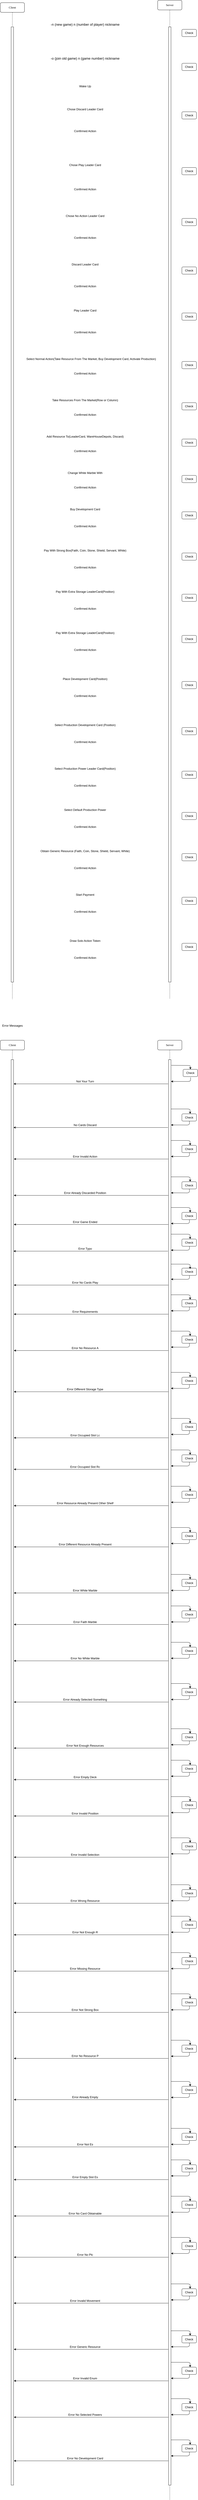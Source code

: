 <mxfile version="14.6.11" type="github">
  <diagram name="Page-1" id="13e1069c-82ec-6db2-03f1-153e76fe0fe0">
    <mxGraphModel dx="633" dy="319" grid="1" gridSize="10" guides="1" tooltips="1" connect="1" arrows="1" fold="1" page="1" pageScale="1" pageWidth="1100" pageHeight="850" background="#ffffff" math="0" shadow="0">
      <root>
        <mxCell id="0" />
        <mxCell id="1" parent="0" />
        <mxCell id="7baba1c4bc27f4b0-4" value="Server" style="shape=umlLifeline;perimeter=lifelinePerimeter;whiteSpace=wrap;html=1;container=1;collapsible=0;recursiveResize=0;outlineConnect=0;rounded=1;shadow=0;comic=0;labelBackgroundColor=none;strokeWidth=1;fontFamily=Verdana;fontSize=12;align=center;" parent="1" vertex="1">
          <mxGeometry x="750" y="70" width="100" height="4120" as="geometry" />
        </mxCell>
        <mxCell id="7baba1c4bc27f4b0-16" value="" style="html=1;points=[];perimeter=orthogonalPerimeter;rounded=0;shadow=0;comic=0;labelBackgroundColor=none;strokeWidth=1;fontFamily=Verdana;fontSize=12;align=center;" parent="7baba1c4bc27f4b0-4" vertex="1">
          <mxGeometry x="45" y="110" width="10" height="3940" as="geometry" />
        </mxCell>
        <mxCell id="7baba1c4bc27f4b0-8" value="Client" style="shape=umlLifeline;perimeter=lifelinePerimeter;whiteSpace=wrap;html=1;container=1;collapsible=0;recursiveResize=0;outlineConnect=0;rounded=1;shadow=0;comic=0;labelBackgroundColor=none;strokeWidth=1;fontFamily=Verdana;fontSize=12;align=center;" parent="1" vertex="1">
          <mxGeometry x="100" y="80" width="100" height="4110" as="geometry" />
        </mxCell>
        <mxCell id="7baba1c4bc27f4b0-9" value="" style="html=1;points=[];perimeter=orthogonalPerimeter;rounded=0;shadow=0;comic=0;labelBackgroundColor=none;strokeWidth=1;fontFamily=Verdana;fontSize=12;align=center;" parent="7baba1c4bc27f4b0-8" vertex="1">
          <mxGeometry x="45" y="100" width="10" height="3940" as="geometry" />
        </mxCell>
        <mxCell id="ir6YCfh4k-mO9yrdAhlO-7" value="&lt;div style=&quot;box-sizing: border-box ; font-family: &amp;#34;segoe ui&amp;#34; , , &amp;#34;apple color emoji&amp;#34; , &amp;#34;segoe ui emoji&amp;#34; , sans-serif ; font-size: 14px ; font-style: normal ; font-weight: 400 ; letter-spacing: normal ; text-indent: 0px ; text-transform: none ; word-spacing: 0px&quot;&gt;-n (new game) n (number of player) nickname&lt;/div&gt;" style="text;html=1;align=center;verticalAlign=middle;resizable=0;points=[];autosize=1;strokeColor=none;" vertex="1" parent="1">
          <mxGeometry x="300" y="160" width="300" height="20" as="geometry" />
        </mxCell>
        <mxCell id="ir6YCfh4k-mO9yrdAhlO-10" value="Check" style="rounded=1;whiteSpace=wrap;html=1;labelBackgroundColor=#ffffff;" vertex="1" parent="1">
          <mxGeometry x="850" y="190" width="60" height="30" as="geometry" />
        </mxCell>
        <mxCell id="ir6YCfh4k-mO9yrdAhlO-15" value="&lt;div style=&quot;box-sizing: border-box ; font-family: &amp;#34;segoe ui&amp;#34; , , &amp;#34;apple color emoji&amp;#34; , &amp;#34;segoe ui emoji&amp;#34; , sans-serif ; font-size: 14px ; font-style: normal ; font-weight: 400 ; letter-spacing: normal ; text-indent: 0px ; text-transform: none ; word-spacing: 0px&quot;&gt;-o (join old game) n (game number) nickname&lt;/div&gt;" style="text;html=1;align=center;verticalAlign=middle;resizable=0;points=[];autosize=1;strokeColor=none;" vertex="1" parent="1">
          <mxGeometry x="300" y="300" width="300" height="20" as="geometry" />
        </mxCell>
        <mxCell id="ir6YCfh4k-mO9yrdAhlO-17" value="Check" style="rounded=1;whiteSpace=wrap;html=1;labelBackgroundColor=#ffffff;" vertex="1" parent="1">
          <mxGeometry x="850" y="330" width="60" height="30" as="geometry" />
        </mxCell>
        <mxCell id="ir6YCfh4k-mO9yrdAhlO-22" value="Wake Up" style="text;html=1;align=center;verticalAlign=middle;resizable=0;points=[];autosize=1;strokeColor=none;" vertex="1" parent="1">
          <mxGeometry x="420" y="415" width="60" height="20" as="geometry" />
        </mxCell>
        <mxCell id="ir6YCfh4k-mO9yrdAhlO-24" value="Chose Discard Leader Card " style="text;html=1;align=center;verticalAlign=middle;resizable=0;points=[];autosize=1;strokeColor=none;" vertex="1" parent="1">
          <mxGeometry x="370" y="510" width="160" height="20" as="geometry" />
        </mxCell>
        <mxCell id="ir6YCfh4k-mO9yrdAhlO-28" value="Check" style="rounded=1;whiteSpace=wrap;html=1;labelBackgroundColor=#ffffff;" vertex="1" parent="1">
          <mxGeometry x="850" y="530" width="60" height="30" as="geometry" />
        </mxCell>
        <mxCell id="ir6YCfh4k-mO9yrdAhlO-29" value="Confirmed Action" style="text;html=1;align=center;verticalAlign=middle;resizable=0;points=[];autosize=1;strokeColor=none;" vertex="1" parent="1">
          <mxGeometry x="395" y="600" width="110" height="20" as="geometry" />
        </mxCell>
        <mxCell id="ir6YCfh4k-mO9yrdAhlO-30" value="Chose Play Leader Card" style="text;html=1;align=center;verticalAlign=middle;resizable=0;points=[];autosize=1;strokeColor=none;" vertex="1" parent="1">
          <mxGeometry x="375" y="740" width="150" height="20" as="geometry" />
        </mxCell>
        <mxCell id="ir6YCfh4k-mO9yrdAhlO-31" value="Check" style="rounded=1;whiteSpace=wrap;html=1;labelBackgroundColor=#ffffff;" vertex="1" parent="1">
          <mxGeometry x="850" y="760" width="60" height="30" as="geometry" />
        </mxCell>
        <mxCell id="ir6YCfh4k-mO9yrdAhlO-32" value="Confirmed Action" style="text;html=1;align=center;verticalAlign=middle;resizable=0;points=[];autosize=1;strokeColor=none;" vertex="1" parent="1">
          <mxGeometry x="395" y="840" width="110" height="20" as="geometry" />
        </mxCell>
        <mxCell id="ir6YCfh4k-mO9yrdAhlO-33" value="Chose No Action Leader Card" style="text;html=1;align=center;verticalAlign=middle;resizable=0;points=[];autosize=1;strokeColor=none;" vertex="1" parent="1">
          <mxGeometry x="360" y="950" width="180" height="20" as="geometry" />
        </mxCell>
        <mxCell id="ir6YCfh4k-mO9yrdAhlO-34" value="Check" style="rounded=1;whiteSpace=wrap;html=1;labelBackgroundColor=#ffffff;" vertex="1" parent="1">
          <mxGeometry x="850" y="970" width="60" height="30" as="geometry" />
        </mxCell>
        <mxCell id="ir6YCfh4k-mO9yrdAhlO-35" value="Confirmed Action" style="text;html=1;align=center;verticalAlign=middle;resizable=0;points=[];autosize=1;strokeColor=none;" vertex="1" parent="1">
          <mxGeometry x="395" y="1040" width="110" height="20" as="geometry" />
        </mxCell>
        <mxCell id="ir6YCfh4k-mO9yrdAhlO-36" value="Discard Leader Card" style="text;html=1;align=center;verticalAlign=middle;resizable=0;points=[];autosize=1;strokeColor=none;" vertex="1" parent="1">
          <mxGeometry x="385" y="1150" width="130" height="20" as="geometry" />
        </mxCell>
        <mxCell id="ir6YCfh4k-mO9yrdAhlO-37" value="Confirmed Action" style="text;html=1;align=center;verticalAlign=middle;resizable=0;points=[];autosize=1;strokeColor=none;" vertex="1" parent="1">
          <mxGeometry x="395" y="1240" width="110" height="20" as="geometry" />
        </mxCell>
        <mxCell id="ir6YCfh4k-mO9yrdAhlO-38" value="Check" style="rounded=1;whiteSpace=wrap;html=1;labelBackgroundColor=#ffffff;" vertex="1" parent="1">
          <mxGeometry x="850" y="1170" width="60" height="30" as="geometry" />
        </mxCell>
        <mxCell id="ir6YCfh4k-mO9yrdAhlO-39" value="Play Leader Card" style="text;html=1;align=center;verticalAlign=middle;resizable=0;points=[];autosize=1;strokeColor=none;" vertex="1" parent="1">
          <mxGeometry x="395" y="1340" width="110" height="20" as="geometry" />
        </mxCell>
        <mxCell id="ir6YCfh4k-mO9yrdAhlO-40" value="Confirmed Action" style="text;html=1;align=center;verticalAlign=middle;resizable=0;points=[];autosize=1;strokeColor=none;" vertex="1" parent="1">
          <mxGeometry x="395" y="1430" width="110" height="20" as="geometry" />
        </mxCell>
        <mxCell id="ir6YCfh4k-mO9yrdAhlO-41" value="Check" style="rounded=1;whiteSpace=wrap;html=1;labelBackgroundColor=#ffffff;" vertex="1" parent="1">
          <mxGeometry x="850" y="1360" width="60" height="30" as="geometry" />
        </mxCell>
        <mxCell id="ir6YCfh4k-mO9yrdAhlO-42" value="Select Normal Action(Take Resource From The Market, Buy Development Card, Activate Production)" style="text;html=1;align=center;verticalAlign=middle;resizable=0;points=[];autosize=1;strokeColor=none;" vertex="1" parent="1">
          <mxGeometry x="200" y="1540" width="550" height="20" as="geometry" />
        </mxCell>
        <mxCell id="ir6YCfh4k-mO9yrdAhlO-43" value="Check" style="rounded=1;whiteSpace=wrap;html=1;labelBackgroundColor=#ffffff;" vertex="1" parent="1">
          <mxGeometry x="850" y="1560" width="60" height="30" as="geometry" />
        </mxCell>
        <mxCell id="ir6YCfh4k-mO9yrdAhlO-44" value="Confirmed Action" style="text;html=1;align=center;verticalAlign=middle;resizable=0;points=[];autosize=1;strokeColor=none;" vertex="1" parent="1">
          <mxGeometry x="395" y="1600" width="110" height="20" as="geometry" />
        </mxCell>
        <mxCell id="ir6YCfh4k-mO9yrdAhlO-45" value="Take Resources From The Market(Row or Column)" style="text;html=1;align=center;verticalAlign=middle;resizable=0;points=[];autosize=1;strokeColor=none;" vertex="1" parent="1">
          <mxGeometry x="305" y="1710" width="290" height="20" as="geometry" />
        </mxCell>
        <mxCell id="ir6YCfh4k-mO9yrdAhlO-46" value="Check" style="rounded=1;whiteSpace=wrap;html=1;labelBackgroundColor=#ffffff;" vertex="1" parent="1">
          <mxGeometry x="850" y="1730" width="60" height="30" as="geometry" />
        </mxCell>
        <mxCell id="ir6YCfh4k-mO9yrdAhlO-47" value="Confirmed Action" style="text;html=1;align=center;verticalAlign=middle;resizable=0;points=[];autosize=1;strokeColor=none;" vertex="1" parent="1">
          <mxGeometry x="395" y="1770" width="110" height="20" as="geometry" />
        </mxCell>
        <mxCell id="ir6YCfh4k-mO9yrdAhlO-48" value="Add Resource To(LeaderCard, WareHouseDepots, Discard)" style="text;html=1;align=center;verticalAlign=middle;resizable=0;points=[];autosize=1;strokeColor=none;" vertex="1" parent="1">
          <mxGeometry x="285" y="1860" width="330" height="20" as="geometry" />
        </mxCell>
        <mxCell id="ir6YCfh4k-mO9yrdAhlO-49" value="Check" style="rounded=1;whiteSpace=wrap;html=1;labelBackgroundColor=#ffffff;" vertex="1" parent="1">
          <mxGeometry x="850" y="1880" width="60" height="30" as="geometry" />
        </mxCell>
        <mxCell id="ir6YCfh4k-mO9yrdAhlO-50" value="Confirmed Action" style="text;html=1;align=center;verticalAlign=middle;resizable=0;points=[];autosize=1;strokeColor=none;" vertex="1" parent="1">
          <mxGeometry x="395" y="1920" width="110" height="20" as="geometry" />
        </mxCell>
        <mxCell id="ir6YCfh4k-mO9yrdAhlO-51" value="Change White Marble With" style="text;html=1;align=center;verticalAlign=middle;resizable=0;points=[];autosize=1;strokeColor=none;" vertex="1" parent="1">
          <mxGeometry x="370" y="2010" width="160" height="20" as="geometry" />
        </mxCell>
        <mxCell id="ir6YCfh4k-mO9yrdAhlO-52" value="Check" style="rounded=1;whiteSpace=wrap;html=1;labelBackgroundColor=#ffffff;" vertex="1" parent="1">
          <mxGeometry x="850" y="2030" width="60" height="30" as="geometry" />
        </mxCell>
        <mxCell id="ir6YCfh4k-mO9yrdAhlO-53" value="Confirmed Action" style="text;html=1;align=center;verticalAlign=middle;resizable=0;points=[];autosize=1;strokeColor=none;" vertex="1" parent="1">
          <mxGeometry x="395" y="2070" width="110" height="20" as="geometry" />
        </mxCell>
        <mxCell id="ir6YCfh4k-mO9yrdAhlO-54" value="Buy Development Card" style="text;html=1;align=center;verticalAlign=middle;resizable=0;points=[];autosize=1;strokeColor=none;" vertex="1" parent="1">
          <mxGeometry x="380" y="2160" width="140" height="20" as="geometry" />
        </mxCell>
        <mxCell id="ir6YCfh4k-mO9yrdAhlO-55" value="Check" style="rounded=1;whiteSpace=wrap;html=1;labelBackgroundColor=#ffffff;" vertex="1" parent="1">
          <mxGeometry x="850" y="2180" width="60" height="30" as="geometry" />
        </mxCell>
        <mxCell id="ir6YCfh4k-mO9yrdAhlO-56" value="Confirmed Action" style="text;html=1;align=center;verticalAlign=middle;resizable=0;points=[];autosize=1;strokeColor=none;" vertex="1" parent="1">
          <mxGeometry x="395" y="2230" width="110" height="20" as="geometry" />
        </mxCell>
        <mxCell id="ir6YCfh4k-mO9yrdAhlO-57" value="Pay With Strong Box(Faith, Coin, Stone, Shield, Servant, White)" style="text;html=1;align=center;verticalAlign=middle;resizable=0;points=[];autosize=1;strokeColor=none;" vertex="1" parent="1">
          <mxGeometry x="270" y="2330" width="360" height="20" as="geometry" />
        </mxCell>
        <mxCell id="ir6YCfh4k-mO9yrdAhlO-58" value="Confirmed Action" style="text;html=1;align=center;verticalAlign=middle;resizable=0;points=[];autosize=1;strokeColor=none;" vertex="1" parent="1">
          <mxGeometry x="395" y="2400" width="110" height="20" as="geometry" />
        </mxCell>
        <mxCell id="ir6YCfh4k-mO9yrdAhlO-59" value="Check" style="rounded=1;whiteSpace=wrap;html=1;labelBackgroundColor=#ffffff;" vertex="1" parent="1">
          <mxGeometry x="850" y="2350" width="60" height="30" as="geometry" />
        </mxCell>
        <mxCell id="ir6YCfh4k-mO9yrdAhlO-60" value="Pay With Extra Storage LeaderCard(Position)" style="text;html=1;align=center;verticalAlign=middle;resizable=0;points=[];autosize=1;strokeColor=none;" vertex="1" parent="1">
          <mxGeometry x="320" y="2500" width="260" height="20" as="geometry" />
        </mxCell>
        <mxCell id="ir6YCfh4k-mO9yrdAhlO-61" value="Confirmed Action" style="text;html=1;align=center;verticalAlign=middle;resizable=0;points=[];autosize=1;strokeColor=none;" vertex="1" parent="1">
          <mxGeometry x="395" y="2570" width="110" height="20" as="geometry" />
        </mxCell>
        <mxCell id="ir6YCfh4k-mO9yrdAhlO-62" value="Check" style="rounded=1;whiteSpace=wrap;html=1;labelBackgroundColor=#ffffff;" vertex="1" parent="1">
          <mxGeometry x="850" y="2520" width="60" height="30" as="geometry" />
        </mxCell>
        <mxCell id="ir6YCfh4k-mO9yrdAhlO-63" value="Pay With Extra Storage LeaderCard(Position)" style="text;html=1;align=center;verticalAlign=middle;resizable=0;points=[];autosize=1;strokeColor=none;" vertex="1" parent="1">
          <mxGeometry x="320" y="2670" width="260" height="20" as="geometry" />
        </mxCell>
        <mxCell id="ir6YCfh4k-mO9yrdAhlO-64" value="Confirmed Action" style="text;html=1;align=center;verticalAlign=middle;resizable=0;points=[];autosize=1;strokeColor=none;" vertex="1" parent="1">
          <mxGeometry x="395" y="2740" width="110" height="20" as="geometry" />
        </mxCell>
        <mxCell id="ir6YCfh4k-mO9yrdAhlO-65" value="Check" style="rounded=1;whiteSpace=wrap;html=1;labelBackgroundColor=#ffffff;" vertex="1" parent="1">
          <mxGeometry x="850" y="2690" width="60" height="30" as="geometry" />
        </mxCell>
        <mxCell id="ir6YCfh4k-mO9yrdAhlO-66" value="Place Development Card(Position)" style="text;html=1;align=center;verticalAlign=middle;resizable=0;points=[];autosize=1;strokeColor=none;" vertex="1" parent="1">
          <mxGeometry x="350" y="2860" width="200" height="20" as="geometry" />
        </mxCell>
        <mxCell id="ir6YCfh4k-mO9yrdAhlO-67" value="Confirmed Action" style="text;html=1;align=center;verticalAlign=middle;resizable=0;points=[];autosize=1;strokeColor=none;" vertex="1" parent="1">
          <mxGeometry x="395" y="2930" width="110" height="20" as="geometry" />
        </mxCell>
        <mxCell id="ir6YCfh4k-mO9yrdAhlO-68" value="Check" style="rounded=1;whiteSpace=wrap;html=1;labelBackgroundColor=#ffffff;" vertex="1" parent="1">
          <mxGeometry x="850" y="2880" width="60" height="30" as="geometry" />
        </mxCell>
        <mxCell id="ir6YCfh4k-mO9yrdAhlO-69" value="Select Production Development Card (Position)" style="text;html=1;align=center;verticalAlign=middle;resizable=0;points=[];autosize=1;strokeColor=none;" vertex="1" parent="1">
          <mxGeometry x="315" y="3050" width="270" height="20" as="geometry" />
        </mxCell>
        <mxCell id="ir6YCfh4k-mO9yrdAhlO-70" value="Confirmed Action" style="text;html=1;align=center;verticalAlign=middle;resizable=0;points=[];autosize=1;strokeColor=none;" vertex="1" parent="1">
          <mxGeometry x="395" y="3120" width="110" height="20" as="geometry" />
        </mxCell>
        <mxCell id="ir6YCfh4k-mO9yrdAhlO-71" value="Check" style="rounded=1;whiteSpace=wrap;html=1;labelBackgroundColor=#ffffff;" vertex="1" parent="1">
          <mxGeometry x="850" y="3070" width="60" height="30" as="geometry" />
        </mxCell>
        <mxCell id="ir6YCfh4k-mO9yrdAhlO-72" value="Select Production Power Leader Card(Position)" style="text;html=1;align=center;verticalAlign=middle;resizable=0;points=[];autosize=1;strokeColor=none;" vertex="1" parent="1">
          <mxGeometry x="315" y="3230" width="270" height="20" as="geometry" />
        </mxCell>
        <mxCell id="ir6YCfh4k-mO9yrdAhlO-73" value="Confirmed Action" style="text;html=1;align=center;verticalAlign=middle;resizable=0;points=[];autosize=1;strokeColor=none;" vertex="1" parent="1">
          <mxGeometry x="395" y="3300" width="110" height="20" as="geometry" />
        </mxCell>
        <mxCell id="ir6YCfh4k-mO9yrdAhlO-74" value="Check" style="rounded=1;whiteSpace=wrap;html=1;labelBackgroundColor=#ffffff;" vertex="1" parent="1">
          <mxGeometry x="850" y="3250" width="60" height="30" as="geometry" />
        </mxCell>
        <mxCell id="ir6YCfh4k-mO9yrdAhlO-75" value="Select Default Production Power" style="text;html=1;align=center;verticalAlign=middle;resizable=0;points=[];autosize=1;strokeColor=none;" vertex="1" parent="1">
          <mxGeometry x="355" y="3400" width="190" height="20" as="geometry" />
        </mxCell>
        <mxCell id="ir6YCfh4k-mO9yrdAhlO-76" value="Confirmed Action" style="text;html=1;align=center;verticalAlign=middle;resizable=0;points=[];autosize=1;strokeColor=none;" vertex="1" parent="1">
          <mxGeometry x="395" y="3470" width="110" height="20" as="geometry" />
        </mxCell>
        <mxCell id="ir6YCfh4k-mO9yrdAhlO-77" value="Check" style="rounded=1;whiteSpace=wrap;html=1;labelBackgroundColor=#ffffff;" vertex="1" parent="1">
          <mxGeometry x="850" y="3420" width="60" height="30" as="geometry" />
        </mxCell>
        <mxCell id="ir6YCfh4k-mO9yrdAhlO-78" value="Obtain Generic Resource (Faith, Coin, Stone, Shield, Servant, White)" style="text;html=1;align=center;verticalAlign=middle;resizable=0;points=[];autosize=1;strokeColor=none;" vertex="1" parent="1">
          <mxGeometry x="260" y="3570" width="380" height="20" as="geometry" />
        </mxCell>
        <mxCell id="ir6YCfh4k-mO9yrdAhlO-79" value="Confirmed Action" style="text;html=1;align=center;verticalAlign=middle;resizable=0;points=[];autosize=1;strokeColor=none;" vertex="1" parent="1">
          <mxGeometry x="395" y="3640" width="110" height="20" as="geometry" />
        </mxCell>
        <mxCell id="ir6YCfh4k-mO9yrdAhlO-80" value="Check" style="rounded=1;whiteSpace=wrap;html=1;labelBackgroundColor=#ffffff;" vertex="1" parent="1">
          <mxGeometry x="850" y="3590" width="60" height="30" as="geometry" />
        </mxCell>
        <mxCell id="ir6YCfh4k-mO9yrdAhlO-81" value="Start Payment" style="text;html=1;align=center;verticalAlign=middle;resizable=0;points=[];autosize=1;strokeColor=none;" vertex="1" parent="1">
          <mxGeometry x="405" y="3750" width="90" height="20" as="geometry" />
        </mxCell>
        <mxCell id="ir6YCfh4k-mO9yrdAhlO-82" value="Confirmed Action" style="text;html=1;align=center;verticalAlign=middle;resizable=0;points=[];autosize=1;strokeColor=none;" vertex="1" parent="1">
          <mxGeometry x="395" y="3820" width="110" height="20" as="geometry" />
        </mxCell>
        <mxCell id="ir6YCfh4k-mO9yrdAhlO-83" value="Check" style="rounded=1;whiteSpace=wrap;html=1;labelBackgroundColor=#ffffff;" vertex="1" parent="1">
          <mxGeometry x="850" y="3770" width="60" height="30" as="geometry" />
        </mxCell>
        <mxCell id="ir6YCfh4k-mO9yrdAhlO-84" value="Draw Solo Action Token" style="text;html=1;align=center;verticalAlign=middle;resizable=0;points=[];autosize=1;strokeColor=none;" vertex="1" parent="1">
          <mxGeometry x="380" y="3940" width="140" height="20" as="geometry" />
        </mxCell>
        <mxCell id="ir6YCfh4k-mO9yrdAhlO-85" value="Confirmed Action" style="text;html=1;align=center;verticalAlign=middle;resizable=0;points=[];autosize=1;strokeColor=none;" vertex="1" parent="1">
          <mxGeometry x="395" y="4010" width="110" height="20" as="geometry" />
        </mxCell>
        <mxCell id="ir6YCfh4k-mO9yrdAhlO-86" value="Check" style="rounded=1;whiteSpace=wrap;html=1;labelBackgroundColor=#ffffff;" vertex="1" parent="1">
          <mxGeometry x="850" y="3960" width="60" height="30" as="geometry" />
        </mxCell>
        <mxCell id="ir6YCfh4k-mO9yrdAhlO-87" value="Server" style="shape=umlLifeline;perimeter=lifelinePerimeter;whiteSpace=wrap;html=1;container=1;collapsible=0;recursiveResize=0;outlineConnect=0;rounded=1;shadow=0;comic=0;labelBackgroundColor=none;strokeWidth=1;fontFamily=Verdana;fontSize=12;align=center;" vertex="1" parent="1">
          <mxGeometry x="750" y="4360" width="100" height="6020" as="geometry" />
        </mxCell>
        <mxCell id="ir6YCfh4k-mO9yrdAhlO-88" value="" style="html=1;points=[];perimeter=orthogonalPerimeter;rounded=0;shadow=0;comic=0;labelBackgroundColor=none;strokeWidth=1;fontFamily=Verdana;fontSize=12;align=center;" vertex="1" parent="ir6YCfh4k-mO9yrdAhlO-87">
          <mxGeometry x="45" y="80" width="10" height="5880" as="geometry" />
        </mxCell>
        <mxCell id="ir6YCfh4k-mO9yrdAhlO-90" value="Client" style="shape=umlLifeline;perimeter=lifelinePerimeter;whiteSpace=wrap;html=1;container=1;collapsible=0;recursiveResize=0;outlineConnect=0;rounded=1;shadow=0;comic=0;labelBackgroundColor=none;strokeWidth=1;fontFamily=Verdana;fontSize=12;align=center;" vertex="1" parent="1">
          <mxGeometry x="100" y="4360" width="100" height="5330" as="geometry" />
        </mxCell>
        <mxCell id="ir6YCfh4k-mO9yrdAhlO-92" value="Error Messages" style="text;html=1;align=center;verticalAlign=middle;resizable=0;points=[];autosize=1;strokeColor=none;" vertex="1" parent="1">
          <mxGeometry x="100" y="4290" width="100" height="20" as="geometry" />
        </mxCell>
        <mxCell id="ir6YCfh4k-mO9yrdAhlO-95" value="Check" style="rounded=1;whiteSpace=wrap;html=1;labelBackgroundColor=#ffffff;" vertex="1" parent="1">
          <mxGeometry x="855" y="4480" width="60" height="30" as="geometry" />
        </mxCell>
        <mxCell id="ir6YCfh4k-mO9yrdAhlO-96" value="Not Your Turn" style="text;html=1;align=center;verticalAlign=middle;resizable=0;points=[];autosize=1;strokeColor=none;" vertex="1" parent="1">
          <mxGeometry x="405" y="4520" width="90" height="20" as="geometry" />
        </mxCell>
        <mxCell id="ir6YCfh4k-mO9yrdAhlO-98" value="No Cards Discard" style="text;html=1;align=center;verticalAlign=middle;resizable=0;points=[];autosize=1;strokeColor=none;" vertex="1" parent="1">
          <mxGeometry x="395" y="4700" width="110" height="20" as="geometry" />
        </mxCell>
        <mxCell id="ir6YCfh4k-mO9yrdAhlO-103" value="Check" style="rounded=1;whiteSpace=wrap;html=1;labelBackgroundColor=#ffffff;" vertex="1" parent="1">
          <mxGeometry x="850" y="5300" width="60" height="30" as="geometry" />
        </mxCell>
        <mxCell id="ir6YCfh4k-mO9yrdAhlO-125" value="Error Invalid Action" style="text;html=1;align=center;verticalAlign=middle;resizable=0;points=[];autosize=1;strokeColor=none;" vertex="1" parent="1">
          <mxGeometry x="390" y="4830" width="120" height="20" as="geometry" />
        </mxCell>
        <mxCell id="ir6YCfh4k-mO9yrdAhlO-126" value="Error Already Discarded Position" style="text;html=1;align=center;verticalAlign=middle;resizable=0;points=[];autosize=1;strokeColor=none;" vertex="1" parent="1">
          <mxGeometry x="355" y="4980" width="190" height="20" as="geometry" />
        </mxCell>
        <mxCell id="ir6YCfh4k-mO9yrdAhlO-127" value="Error Game Ended" style="text;html=1;align=center;verticalAlign=middle;resizable=0;points=[];autosize=1;strokeColor=none;" vertex="1" parent="1">
          <mxGeometry x="390" y="5100" width="120" height="20" as="geometry" />
        </mxCell>
        <mxCell id="ir6YCfh4k-mO9yrdAhlO-128" value="Error Typo" style="text;html=1;align=center;verticalAlign=middle;resizable=0;points=[];autosize=1;strokeColor=none;" vertex="1" parent="1">
          <mxGeometry x="415" y="5210" width="70" height="20" as="geometry" />
        </mxCell>
        <mxCell id="ir6YCfh4k-mO9yrdAhlO-129" value="Error No Cards Play" style="text;html=1;align=center;verticalAlign=middle;resizable=0;points=[];autosize=1;strokeColor=none;" vertex="1" parent="1">
          <mxGeometry x="390" y="5350" width="120" height="20" as="geometry" />
        </mxCell>
        <mxCell id="ir6YCfh4k-mO9yrdAhlO-130" value="Error Requirements" style="text;html=1;align=center;verticalAlign=middle;resizable=0;points=[];autosize=1;strokeColor=none;" vertex="1" parent="1">
          <mxGeometry x="390" y="5470" width="120" height="20" as="geometry" />
        </mxCell>
        <mxCell id="ir6YCfh4k-mO9yrdAhlO-131" value="Error No Resource A" style="text;html=1;align=center;verticalAlign=middle;resizable=0;points=[];autosize=1;strokeColor=none;" vertex="1" parent="1">
          <mxGeometry x="385" y="5620" width="130" height="20" as="geometry" />
        </mxCell>
        <mxCell id="ir6YCfh4k-mO9yrdAhlO-132" value="Error Different Storage Type" style="text;html=1;align=center;verticalAlign=middle;resizable=0;points=[];autosize=1;strokeColor=none;" vertex="1" parent="1">
          <mxGeometry x="365" y="5790" width="170" height="20" as="geometry" />
        </mxCell>
        <mxCell id="ir6YCfh4k-mO9yrdAhlO-133" value="Error Occupied Slot Lc" style="text;html=1;align=center;verticalAlign=middle;resizable=0;points=[];autosize=1;strokeColor=none;" vertex="1" parent="1">
          <mxGeometry x="380" y="5980" width="140" height="20" as="geometry" />
        </mxCell>
        <mxCell id="ir6YCfh4k-mO9yrdAhlO-134" value="Error Occupied Slot Rc" style="text;html=1;align=center;verticalAlign=middle;resizable=0;points=[];autosize=1;strokeColor=none;" vertex="1" parent="1">
          <mxGeometry x="380" y="6110" width="140" height="20" as="geometry" />
        </mxCell>
        <mxCell id="ir6YCfh4k-mO9yrdAhlO-135" value="Error Resource Already Present Other Shelf" style="text;html=1;align=center;verticalAlign=middle;resizable=0;points=[];autosize=1;strokeColor=none;" vertex="1" parent="1">
          <mxGeometry x="325" y="6260" width="250" height="20" as="geometry" />
        </mxCell>
        <mxCell id="ir6YCfh4k-mO9yrdAhlO-136" value="Error Different Resource Already Present" style="text;html=1;align=center;verticalAlign=middle;resizable=0;points=[];autosize=1;strokeColor=none;" vertex="1" parent="1">
          <mxGeometry x="335" y="6430" width="230" height="20" as="geometry" />
        </mxCell>
        <mxCell id="ir6YCfh4k-mO9yrdAhlO-137" value="Error White Marble" style="text;html=1;align=center;verticalAlign=middle;resizable=0;points=[];autosize=1;strokeColor=none;" vertex="1" parent="1">
          <mxGeometry x="390" y="6620" width="120" height="20" as="geometry" />
        </mxCell>
        <mxCell id="ir6YCfh4k-mO9yrdAhlO-138" value="Error Faith Marble" style="text;html=1;align=center;verticalAlign=middle;resizable=0;points=[];autosize=1;strokeColor=none;" vertex="1" parent="1">
          <mxGeometry x="395" y="6750" width="110" height="20" as="geometry" />
        </mxCell>
        <mxCell id="ir6YCfh4k-mO9yrdAhlO-139" value="Error No White Marble" style="text;html=1;align=center;verticalAlign=middle;resizable=0;points=[];autosize=1;strokeColor=none;" vertex="1" parent="1">
          <mxGeometry x="385" y="6900" width="130" height="20" as="geometry" />
        </mxCell>
        <mxCell id="ir6YCfh4k-mO9yrdAhlO-140" value="Error Already Selected Something" style="text;html=1;align=center;verticalAlign=middle;resizable=0;points=[];autosize=1;strokeColor=none;" vertex="1" parent="1">
          <mxGeometry x="350" y="7070" width="200" height="20" as="geometry" />
        </mxCell>
        <mxCell id="ir6YCfh4k-mO9yrdAhlO-141" value="Error Not Enough Resources" style="text;html=1;align=center;verticalAlign=middle;resizable=0;points=[];autosize=1;strokeColor=none;" vertex="1" parent="1">
          <mxGeometry x="365" y="7260" width="170" height="20" as="geometry" />
        </mxCell>
        <mxCell id="ir6YCfh4k-mO9yrdAhlO-142" value="Error Empty Deck" style="text;html=1;align=center;verticalAlign=middle;resizable=0;points=[];autosize=1;strokeColor=none;" vertex="1" parent="1">
          <mxGeometry x="395" y="7390" width="110" height="20" as="geometry" />
        </mxCell>
        <mxCell id="ir6YCfh4k-mO9yrdAhlO-143" value="Error Invalid Position" style="text;html=1;align=center;verticalAlign=middle;resizable=0;points=[];autosize=1;strokeColor=none;" vertex="1" parent="1">
          <mxGeometry x="385" y="7540" width="130" height="20" as="geometry" />
        </mxCell>
        <mxCell id="ir6YCfh4k-mO9yrdAhlO-144" value="Error Invalid Selection" style="text;html=1;align=center;verticalAlign=middle;resizable=0;points=[];autosize=1;strokeColor=none;" vertex="1" parent="1">
          <mxGeometry x="385" y="7710" width="130" height="20" as="geometry" />
        </mxCell>
        <mxCell id="ir6YCfh4k-mO9yrdAhlO-145" value="Error Wrong Resource" style="text;html=1;align=center;verticalAlign=middle;resizable=0;points=[];autosize=1;strokeColor=none;" vertex="1" parent="1">
          <mxGeometry x="380" y="7900" width="140" height="20" as="geometry" />
        </mxCell>
        <mxCell id="ir6YCfh4k-mO9yrdAhlO-153" value="Error Not Enough R" style="text;html=1;align=center;verticalAlign=middle;resizable=0;points=[];autosize=1;strokeColor=none;" vertex="1" parent="1">
          <mxGeometry x="390" y="8030" width="120" height="20" as="geometry" />
        </mxCell>
        <mxCell id="ir6YCfh4k-mO9yrdAhlO-154" value="Error Missing Resource" style="text;html=1;align=center;verticalAlign=middle;resizable=0;points=[];autosize=1;strokeColor=none;" vertex="1" parent="1">
          <mxGeometry x="380" y="8180" width="140" height="20" as="geometry" />
        </mxCell>
        <mxCell id="ir6YCfh4k-mO9yrdAhlO-155" value="Error Not Strong Box" style="text;html=1;align=center;verticalAlign=middle;resizable=0;points=[];autosize=1;strokeColor=none;" vertex="1" parent="1">
          <mxGeometry x="385" y="8350" width="130" height="20" as="geometry" />
        </mxCell>
        <mxCell id="ir6YCfh4k-mO9yrdAhlO-156" value="Error No Resource P" style="text;html=1;align=center;verticalAlign=middle;resizable=0;points=[];autosize=1;strokeColor=none;" vertex="1" parent="1">
          <mxGeometry x="385" y="8540" width="130" height="20" as="geometry" />
        </mxCell>
        <mxCell id="ir6YCfh4k-mO9yrdAhlO-157" value="Error Already Empty" style="text;html=1;align=center;verticalAlign=middle;resizable=0;points=[];autosize=1;strokeColor=none;" vertex="1" parent="1">
          <mxGeometry x="390" y="8710" width="120" height="20" as="geometry" />
        </mxCell>
        <mxCell id="ir6YCfh4k-mO9yrdAhlO-158" value="Error Not Es" style="text;html=1;align=center;verticalAlign=middle;resizable=0;points=[];autosize=1;strokeColor=none;" vertex="1" parent="1">
          <mxGeometry x="410" y="8905" width="80" height="20" as="geometry" />
        </mxCell>
        <mxCell id="ir6YCfh4k-mO9yrdAhlO-159" value="Error Empty Slot Es" style="text;html=1;align=center;verticalAlign=middle;resizable=0;points=[];autosize=1;strokeColor=none;" vertex="1" parent="1">
          <mxGeometry x="390" y="9040" width="120" height="20" as="geometry" />
        </mxCell>
        <mxCell id="ir6YCfh4k-mO9yrdAhlO-160" value="Error No Card Obtainable" style="text;html=1;align=center;verticalAlign=middle;resizable=0;points=[];autosize=1;strokeColor=none;" vertex="1" parent="1">
          <mxGeometry x="375" y="9190" width="150" height="20" as="geometry" />
        </mxCell>
        <mxCell id="ir6YCfh4k-mO9yrdAhlO-161" value="Error No Plc" style="text;html=1;align=center;verticalAlign=middle;resizable=0;points=[];autosize=1;strokeColor=none;" vertex="1" parent="1">
          <mxGeometry x="410" y="9360" width="80" height="20" as="geometry" />
        </mxCell>
        <mxCell id="ir6YCfh4k-mO9yrdAhlO-162" value="Error Generic Resource" style="text;html=1;align=center;verticalAlign=middle;resizable=0;points=[];autosize=1;strokeColor=none;" vertex="1" parent="1">
          <mxGeometry x="380" y="9740" width="140" height="20" as="geometry" />
        </mxCell>
        <mxCell id="ir6YCfh4k-mO9yrdAhlO-163" value="Error No Selected Powers" style="text;html=1;align=center;verticalAlign=middle;resizable=0;points=[];autosize=1;strokeColor=none;" vertex="1" parent="1">
          <mxGeometry x="375" y="10020" width="150" height="20" as="geometry" />
        </mxCell>
        <mxCell id="ir6YCfh4k-mO9yrdAhlO-164" value="Error Invalid Movement" style="text;html=1;align=center;verticalAlign=middle;resizable=0;points=[];autosize=1;strokeColor=none;" vertex="1" parent="1">
          <mxGeometry x="380" y="9550" width="140" height="20" as="geometry" />
        </mxCell>
        <mxCell id="ir6YCfh4k-mO9yrdAhlO-165" value="Error Invalid Enum" style="text;html=1;align=center;verticalAlign=middle;resizable=0;points=[];autosize=1;strokeColor=none;" vertex="1" parent="1">
          <mxGeometry x="395" y="9870" width="110" height="20" as="geometry" />
        </mxCell>
        <mxCell id="ir6YCfh4k-mO9yrdAhlO-166" value="Error No Development Card" style="text;html=1;align=center;verticalAlign=middle;resizable=0;points=[];autosize=1;strokeColor=none;" vertex="1" parent="1">
          <mxGeometry x="370" y="10200" width="160" height="20" as="geometry" />
        </mxCell>
        <mxCell id="ir6YCfh4k-mO9yrdAhlO-91" value="" style="html=1;points=[];perimeter=orthogonalPerimeter;rounded=0;shadow=0;comic=0;labelBackgroundColor=none;strokeWidth=1;fontFamily=Verdana;fontSize=12;align=center;" vertex="1" parent="1">
          <mxGeometry x="145" y="4440" width="10" height="5880" as="geometry" />
        </mxCell>
        <mxCell id="ir6YCfh4k-mO9yrdAhlO-177" value="" style="endArrow=classic;html=1;entryX=0.5;entryY=0;entryDx=0;entryDy=0;exitX=1.15;exitY=0.004;exitDx=0;exitDy=0;exitPerimeter=0;" edge="1" parent="1" source="ir6YCfh4k-mO9yrdAhlO-88" target="ir6YCfh4k-mO9yrdAhlO-95">
          <mxGeometry width="50" height="50" relative="1" as="geometry">
            <mxPoint x="810" y="4460" as="sourcePoint" />
            <mxPoint x="905" y="4420" as="targetPoint" />
            <Array as="points">
              <mxPoint x="885" y="4464" />
            </Array>
          </mxGeometry>
        </mxCell>
        <mxCell id="ir6YCfh4k-mO9yrdAhlO-179" value="" style="endArrow=classic;html=1;exitX=0.517;exitY=1.117;exitDx=0;exitDy=0;exitPerimeter=0;" edge="1" parent="1" source="ir6YCfh4k-mO9yrdAhlO-95">
          <mxGeometry width="50" height="50" relative="1" as="geometry">
            <mxPoint x="865" y="4600" as="sourcePoint" />
            <mxPoint x="805" y="4530" as="targetPoint" />
            <Array as="points">
              <mxPoint x="886" y="4530" />
            </Array>
          </mxGeometry>
        </mxCell>
        <mxCell id="ir6YCfh4k-mO9yrdAhlO-181" value="" style="endArrow=classic;html=1;exitX=-0.2;exitY=0.017;exitDx=0;exitDy=0;exitPerimeter=0;entryX=1.05;entryY=0.017;entryDx=0;entryDy=0;entryPerimeter=0;" edge="1" parent="1" source="ir6YCfh4k-mO9yrdAhlO-88" target="ir6YCfh4k-mO9yrdAhlO-91">
          <mxGeometry width="50" height="50" relative="1" as="geometry">
            <mxPoint x="560" y="4630" as="sourcePoint" />
            <mxPoint x="160" y="4553" as="targetPoint" />
          </mxGeometry>
        </mxCell>
        <mxCell id="ir6YCfh4k-mO9yrdAhlO-184" value="" style="endArrow=classic;html=1;exitX=-0.2;exitY=0.017;exitDx=0;exitDy=0;exitPerimeter=0;entryX=1.05;entryY=0.017;entryDx=0;entryDy=0;entryPerimeter=0;" edge="1" parent="1">
          <mxGeometry width="50" height="50" relative="1" as="geometry">
            <mxPoint x="792.5" y="4720" as="sourcePoint" />
            <mxPoint x="155" y="4720" as="targetPoint" />
          </mxGeometry>
        </mxCell>
        <mxCell id="ir6YCfh4k-mO9yrdAhlO-224" value="" style="endArrow=classic;html=1;exitX=0.517;exitY=1.117;exitDx=0;exitDy=0;exitPerimeter=0;" edge="1" parent="1" target="ir6YCfh4k-mO9yrdAhlO-88">
          <mxGeometry width="50" height="50" relative="1" as="geometry">
            <mxPoint x="881.02" y="5330" as="sourcePoint" />
            <mxPoint x="810" y="5346" as="targetPoint" />
            <Array as="points">
              <mxPoint x="881" y="5346.49" />
              <mxPoint x="850" y="5346" />
            </Array>
          </mxGeometry>
        </mxCell>
        <mxCell id="ir6YCfh4k-mO9yrdAhlO-254" value="" style="endArrow=classic;html=1;exitX=-0.2;exitY=0.017;exitDx=0;exitDy=0;exitPerimeter=0;entryX=1.05;entryY=0.017;entryDx=0;entryDy=0;entryPerimeter=0;" edge="1" parent="1">
          <mxGeometry width="50" height="50" relative="1" as="geometry">
            <mxPoint x="793.75" y="4850" as="sourcePoint" />
            <mxPoint x="156.25" y="4850" as="targetPoint" />
          </mxGeometry>
        </mxCell>
        <mxCell id="ir6YCfh4k-mO9yrdAhlO-255" value="" style="endArrow=classic;html=1;exitX=-0.2;exitY=0.017;exitDx=0;exitDy=0;exitPerimeter=0;entryX=1.05;entryY=0.017;entryDx=0;entryDy=0;entryPerimeter=0;" edge="1" parent="1">
          <mxGeometry width="50" height="50" relative="1" as="geometry">
            <mxPoint x="793.75" y="5000" as="sourcePoint" />
            <mxPoint x="156.25" y="5000" as="targetPoint" />
          </mxGeometry>
        </mxCell>
        <mxCell id="ir6YCfh4k-mO9yrdAhlO-256" value="" style="endArrow=classic;html=1;exitX=-0.2;exitY=0.017;exitDx=0;exitDy=0;exitPerimeter=0;entryX=1.05;entryY=0.017;entryDx=0;entryDy=0;entryPerimeter=0;" edge="1" parent="1">
          <mxGeometry width="50" height="50" relative="1" as="geometry">
            <mxPoint x="793.75" y="5120" as="sourcePoint" />
            <mxPoint x="156.25" y="5120" as="targetPoint" />
          </mxGeometry>
        </mxCell>
        <mxCell id="ir6YCfh4k-mO9yrdAhlO-257" value="" style="endArrow=classic;html=1;exitX=-0.2;exitY=0.017;exitDx=0;exitDy=0;exitPerimeter=0;entryX=1.05;entryY=0.017;entryDx=0;entryDy=0;entryPerimeter=0;" edge="1" parent="1">
          <mxGeometry width="50" height="50" relative="1" as="geometry">
            <mxPoint x="792.5" y="5230" as="sourcePoint" />
            <mxPoint x="155" y="5230" as="targetPoint" />
          </mxGeometry>
        </mxCell>
        <mxCell id="ir6YCfh4k-mO9yrdAhlO-258" value="" style="endArrow=classic;html=1;exitX=-0.2;exitY=0.017;exitDx=0;exitDy=0;exitPerimeter=0;entryX=1.05;entryY=0.017;entryDx=0;entryDy=0;entryPerimeter=0;" edge="1" parent="1">
          <mxGeometry width="50" height="50" relative="1" as="geometry">
            <mxPoint x="793.75" y="5370" as="sourcePoint" />
            <mxPoint x="156.25" y="5370" as="targetPoint" />
          </mxGeometry>
        </mxCell>
        <mxCell id="ir6YCfh4k-mO9yrdAhlO-262" value="Check" style="rounded=1;whiteSpace=wrap;html=1;labelBackgroundColor=#ffffff;" vertex="1" parent="1">
          <mxGeometry x="850" y="5430" width="60" height="30" as="geometry" />
        </mxCell>
        <mxCell id="ir6YCfh4k-mO9yrdAhlO-263" value="" style="endArrow=classic;html=1;entryX=0.5;entryY=0;entryDx=0;entryDy=0;" edge="1" parent="1">
          <mxGeometry width="50" height="50" relative="1" as="geometry">
            <mxPoint x="805" y="5410" as="sourcePoint" />
            <mxPoint x="884" y="5430" as="targetPoint" />
            <Array as="points">
              <mxPoint x="820" y="5410" />
              <mxPoint x="850" y="5410" />
              <mxPoint x="884" y="5410" />
            </Array>
          </mxGeometry>
        </mxCell>
        <mxCell id="ir6YCfh4k-mO9yrdAhlO-264" value="" style="endArrow=classic;html=1;exitX=0.517;exitY=1.117;exitDx=0;exitDy=0;exitPerimeter=0;" edge="1" parent="1">
          <mxGeometry width="50" height="50" relative="1" as="geometry">
            <mxPoint x="881.02" y="5460" as="sourcePoint" />
            <mxPoint x="805" y="5476" as="targetPoint" />
            <Array as="points">
              <mxPoint x="881" y="5476.49" />
              <mxPoint x="850" y="5476" />
            </Array>
          </mxGeometry>
        </mxCell>
        <mxCell id="ir6YCfh4k-mO9yrdAhlO-265" value="Check" style="rounded=1;whiteSpace=wrap;html=1;labelBackgroundColor=#ffffff;" vertex="1" parent="1">
          <mxGeometry x="850" y="5580" width="60" height="30" as="geometry" />
        </mxCell>
        <mxCell id="ir6YCfh4k-mO9yrdAhlO-266" value="" style="endArrow=classic;html=1;entryX=0.5;entryY=0;entryDx=0;entryDy=0;" edge="1" parent="1">
          <mxGeometry width="50" height="50" relative="1" as="geometry">
            <mxPoint x="805" y="5560" as="sourcePoint" />
            <mxPoint x="884" y="5580" as="targetPoint" />
            <Array as="points">
              <mxPoint x="820" y="5560" />
              <mxPoint x="850" y="5560" />
              <mxPoint x="884" y="5560" />
            </Array>
          </mxGeometry>
        </mxCell>
        <mxCell id="ir6YCfh4k-mO9yrdAhlO-267" value="" style="endArrow=classic;html=1;exitX=0.517;exitY=1.117;exitDx=0;exitDy=0;exitPerimeter=0;" edge="1" parent="1">
          <mxGeometry width="50" height="50" relative="1" as="geometry">
            <mxPoint x="881.02" y="5610" as="sourcePoint" />
            <mxPoint x="805" y="5626" as="targetPoint" />
            <Array as="points">
              <mxPoint x="881" y="5626.49" />
              <mxPoint x="850" y="5626" />
            </Array>
          </mxGeometry>
        </mxCell>
        <mxCell id="ir6YCfh4k-mO9yrdAhlO-268" value="Check" style="rounded=1;whiteSpace=wrap;html=1;labelBackgroundColor=#ffffff;" vertex="1" parent="1">
          <mxGeometry x="850" y="5750" width="60" height="30" as="geometry" />
        </mxCell>
        <mxCell id="ir6YCfh4k-mO9yrdAhlO-269" value="" style="endArrow=classic;html=1;entryX=0.5;entryY=0;entryDx=0;entryDy=0;" edge="1" parent="1">
          <mxGeometry width="50" height="50" relative="1" as="geometry">
            <mxPoint x="805" y="5730" as="sourcePoint" />
            <mxPoint x="884" y="5750" as="targetPoint" />
            <Array as="points">
              <mxPoint x="820" y="5730" />
              <mxPoint x="850" y="5730" />
              <mxPoint x="884" y="5730" />
            </Array>
          </mxGeometry>
        </mxCell>
        <mxCell id="ir6YCfh4k-mO9yrdAhlO-270" value="" style="endArrow=classic;html=1;exitX=0.517;exitY=1.117;exitDx=0;exitDy=0;exitPerimeter=0;" edge="1" parent="1">
          <mxGeometry width="50" height="50" relative="1" as="geometry">
            <mxPoint x="881.02" y="5780" as="sourcePoint" />
            <mxPoint x="805" y="5796" as="targetPoint" />
            <Array as="points">
              <mxPoint x="881" y="5796.49" />
              <mxPoint x="850" y="5796" />
            </Array>
          </mxGeometry>
        </mxCell>
        <mxCell id="ir6YCfh4k-mO9yrdAhlO-271" value="" style="endArrow=classic;html=1;exitX=-0.2;exitY=0.017;exitDx=0;exitDy=0;exitPerimeter=0;entryX=1.05;entryY=0.017;entryDx=0;entryDy=0;entryPerimeter=0;" edge="1" parent="1">
          <mxGeometry width="50" height="50" relative="1" as="geometry">
            <mxPoint x="793.75" y="5490" as="sourcePoint" />
            <mxPoint x="156.25" y="5490" as="targetPoint" />
          </mxGeometry>
        </mxCell>
        <mxCell id="ir6YCfh4k-mO9yrdAhlO-272" value="" style="endArrow=classic;html=1;exitX=-0.2;exitY=0.017;exitDx=0;exitDy=0;exitPerimeter=0;entryX=1.05;entryY=0.017;entryDx=0;entryDy=0;entryPerimeter=0;" edge="1" parent="1">
          <mxGeometry width="50" height="50" relative="1" as="geometry">
            <mxPoint x="793.75" y="5640" as="sourcePoint" />
            <mxPoint x="156.25" y="5640" as="targetPoint" />
          </mxGeometry>
        </mxCell>
        <mxCell id="ir6YCfh4k-mO9yrdAhlO-273" value="" style="endArrow=classic;html=1;exitX=-0.2;exitY=0.017;exitDx=0;exitDy=0;exitPerimeter=0;entryX=1.05;entryY=0.017;entryDx=0;entryDy=0;entryPerimeter=0;" edge="1" parent="1">
          <mxGeometry width="50" height="50" relative="1" as="geometry">
            <mxPoint x="793.75" y="5810" as="sourcePoint" />
            <mxPoint x="156.25" y="5810" as="targetPoint" />
          </mxGeometry>
        </mxCell>
        <mxCell id="ir6YCfh4k-mO9yrdAhlO-274" value="Check" style="rounded=1;whiteSpace=wrap;html=1;labelBackgroundColor=#ffffff;" vertex="1" parent="1">
          <mxGeometry x="850" y="5940" width="60" height="30" as="geometry" />
        </mxCell>
        <mxCell id="ir6YCfh4k-mO9yrdAhlO-275" value="" style="endArrow=classic;html=1;entryX=0.5;entryY=0;entryDx=0;entryDy=0;" edge="1" parent="1">
          <mxGeometry width="50" height="50" relative="1" as="geometry">
            <mxPoint x="805" y="5920" as="sourcePoint" />
            <mxPoint x="884" y="5940" as="targetPoint" />
            <Array as="points">
              <mxPoint x="820" y="5920" />
              <mxPoint x="850" y="5920" />
              <mxPoint x="884" y="5920" />
            </Array>
          </mxGeometry>
        </mxCell>
        <mxCell id="ir6YCfh4k-mO9yrdAhlO-276" value="" style="endArrow=classic;html=1;exitX=0.517;exitY=1.117;exitDx=0;exitDy=0;exitPerimeter=0;" edge="1" parent="1">
          <mxGeometry width="50" height="50" relative="1" as="geometry">
            <mxPoint x="881.02" y="5970" as="sourcePoint" />
            <mxPoint x="805" y="5986" as="targetPoint" />
            <Array as="points">
              <mxPoint x="881" y="5986.49" />
              <mxPoint x="850" y="5986" />
            </Array>
          </mxGeometry>
        </mxCell>
        <mxCell id="ir6YCfh4k-mO9yrdAhlO-277" value="Check" style="rounded=1;whiteSpace=wrap;html=1;labelBackgroundColor=#ffffff;" vertex="1" parent="1">
          <mxGeometry x="850" y="6070" width="60" height="30" as="geometry" />
        </mxCell>
        <mxCell id="ir6YCfh4k-mO9yrdAhlO-278" value="" style="endArrow=classic;html=1;entryX=0.5;entryY=0;entryDx=0;entryDy=0;" edge="1" parent="1">
          <mxGeometry width="50" height="50" relative="1" as="geometry">
            <mxPoint x="805" y="6050" as="sourcePoint" />
            <mxPoint x="884" y="6070" as="targetPoint" />
            <Array as="points">
              <mxPoint x="820" y="6050" />
              <mxPoint x="850" y="6050" />
              <mxPoint x="884" y="6050" />
            </Array>
          </mxGeometry>
        </mxCell>
        <mxCell id="ir6YCfh4k-mO9yrdAhlO-279" value="" style="endArrow=classic;html=1;exitX=0.517;exitY=1.117;exitDx=0;exitDy=0;exitPerimeter=0;" edge="1" parent="1">
          <mxGeometry width="50" height="50" relative="1" as="geometry">
            <mxPoint x="881.02" y="6100" as="sourcePoint" />
            <mxPoint x="805" y="6116" as="targetPoint" />
            <Array as="points">
              <mxPoint x="881" y="6116.49" />
              <mxPoint x="850" y="6116" />
            </Array>
          </mxGeometry>
        </mxCell>
        <mxCell id="ir6YCfh4k-mO9yrdAhlO-280" value="Check" style="rounded=1;whiteSpace=wrap;html=1;labelBackgroundColor=#ffffff;" vertex="1" parent="1">
          <mxGeometry x="850" y="6220" width="60" height="30" as="geometry" />
        </mxCell>
        <mxCell id="ir6YCfh4k-mO9yrdAhlO-281" value="" style="endArrow=classic;html=1;entryX=0.5;entryY=0;entryDx=0;entryDy=0;" edge="1" parent="1">
          <mxGeometry width="50" height="50" relative="1" as="geometry">
            <mxPoint x="805" y="6200" as="sourcePoint" />
            <mxPoint x="884" y="6220" as="targetPoint" />
            <Array as="points">
              <mxPoint x="820" y="6200" />
              <mxPoint x="850" y="6200" />
              <mxPoint x="884" y="6200" />
            </Array>
          </mxGeometry>
        </mxCell>
        <mxCell id="ir6YCfh4k-mO9yrdAhlO-282" value="" style="endArrow=classic;html=1;exitX=0.517;exitY=1.117;exitDx=0;exitDy=0;exitPerimeter=0;" edge="1" parent="1">
          <mxGeometry width="50" height="50" relative="1" as="geometry">
            <mxPoint x="881.02" y="6250" as="sourcePoint" />
            <mxPoint x="805" y="6266" as="targetPoint" />
            <Array as="points">
              <mxPoint x="881" y="6266.49" />
              <mxPoint x="850" y="6266" />
            </Array>
          </mxGeometry>
        </mxCell>
        <mxCell id="ir6YCfh4k-mO9yrdAhlO-283" value="Check" style="rounded=1;whiteSpace=wrap;html=1;labelBackgroundColor=#ffffff;" vertex="1" parent="1">
          <mxGeometry x="850" y="6390" width="60" height="30" as="geometry" />
        </mxCell>
        <mxCell id="ir6YCfh4k-mO9yrdAhlO-284" value="" style="endArrow=classic;html=1;entryX=0.5;entryY=0;entryDx=0;entryDy=0;" edge="1" parent="1">
          <mxGeometry width="50" height="50" relative="1" as="geometry">
            <mxPoint x="805" y="6370" as="sourcePoint" />
            <mxPoint x="884" y="6390" as="targetPoint" />
            <Array as="points">
              <mxPoint x="820" y="6370" />
              <mxPoint x="850" y="6370" />
              <mxPoint x="884" y="6370" />
            </Array>
          </mxGeometry>
        </mxCell>
        <mxCell id="ir6YCfh4k-mO9yrdAhlO-285" value="" style="endArrow=classic;html=1;exitX=0.517;exitY=1.117;exitDx=0;exitDy=0;exitPerimeter=0;" edge="1" parent="1">
          <mxGeometry width="50" height="50" relative="1" as="geometry">
            <mxPoint x="881.02" y="6420" as="sourcePoint" />
            <mxPoint x="805" y="6436" as="targetPoint" />
            <Array as="points">
              <mxPoint x="881" y="6436.49" />
              <mxPoint x="850" y="6436" />
            </Array>
          </mxGeometry>
        </mxCell>
        <mxCell id="ir6YCfh4k-mO9yrdAhlO-286" value="" style="endArrow=classic;html=1;exitX=-0.2;exitY=0.017;exitDx=0;exitDy=0;exitPerimeter=0;entryX=1.05;entryY=0.017;entryDx=0;entryDy=0;entryPerimeter=0;" edge="1" parent="1">
          <mxGeometry width="50" height="50" relative="1" as="geometry">
            <mxPoint x="793.75" y="6000" as="sourcePoint" />
            <mxPoint x="156.25" y="6000" as="targetPoint" />
          </mxGeometry>
        </mxCell>
        <mxCell id="ir6YCfh4k-mO9yrdAhlO-287" value="" style="endArrow=classic;html=1;exitX=-0.2;exitY=0.017;exitDx=0;exitDy=0;exitPerimeter=0;entryX=1.05;entryY=0.017;entryDx=0;entryDy=0;entryPerimeter=0;" edge="1" parent="1">
          <mxGeometry width="50" height="50" relative="1" as="geometry">
            <mxPoint x="793.75" y="6130" as="sourcePoint" />
            <mxPoint x="156.25" y="6130" as="targetPoint" />
          </mxGeometry>
        </mxCell>
        <mxCell id="ir6YCfh4k-mO9yrdAhlO-288" value="" style="endArrow=classic;html=1;exitX=-0.2;exitY=0.017;exitDx=0;exitDy=0;exitPerimeter=0;entryX=1.05;entryY=0.017;entryDx=0;entryDy=0;entryPerimeter=0;" edge="1" parent="1">
          <mxGeometry width="50" height="50" relative="1" as="geometry">
            <mxPoint x="793.75" y="6280" as="sourcePoint" />
            <mxPoint x="156.25" y="6280" as="targetPoint" />
          </mxGeometry>
        </mxCell>
        <mxCell id="ir6YCfh4k-mO9yrdAhlO-289" value="" style="endArrow=classic;html=1;exitX=-0.2;exitY=0.017;exitDx=0;exitDy=0;exitPerimeter=0;entryX=1.05;entryY=0.017;entryDx=0;entryDy=0;entryPerimeter=0;" edge="1" parent="1">
          <mxGeometry width="50" height="50" relative="1" as="geometry">
            <mxPoint x="793.75" y="6450" as="sourcePoint" />
            <mxPoint x="156.25" y="6450" as="targetPoint" />
          </mxGeometry>
        </mxCell>
        <mxCell id="ir6YCfh4k-mO9yrdAhlO-290" value="Check" style="rounded=1;whiteSpace=wrap;html=1;labelBackgroundColor=#ffffff;" vertex="1" parent="1">
          <mxGeometry x="850" y="6583.51" width="60" height="30" as="geometry" />
        </mxCell>
        <mxCell id="ir6YCfh4k-mO9yrdAhlO-291" value="" style="endArrow=classic;html=1;entryX=0.5;entryY=0;entryDx=0;entryDy=0;" edge="1" parent="1">
          <mxGeometry width="50" height="50" relative="1" as="geometry">
            <mxPoint x="805" y="6563.51" as="sourcePoint" />
            <mxPoint x="884" y="6583.51" as="targetPoint" />
            <Array as="points">
              <mxPoint x="820" y="6563.51" />
              <mxPoint x="850" y="6563.51" />
              <mxPoint x="884" y="6563.51" />
            </Array>
          </mxGeometry>
        </mxCell>
        <mxCell id="ir6YCfh4k-mO9yrdAhlO-292" value="" style="endArrow=classic;html=1;exitX=0.517;exitY=1.117;exitDx=0;exitDy=0;exitPerimeter=0;" edge="1" parent="1">
          <mxGeometry width="50" height="50" relative="1" as="geometry">
            <mxPoint x="881.02" y="6613.51" as="sourcePoint" />
            <mxPoint x="805" y="6629.51" as="targetPoint" />
            <Array as="points">
              <mxPoint x="881" y="6630" />
              <mxPoint x="850" y="6629.51" />
            </Array>
          </mxGeometry>
        </mxCell>
        <mxCell id="ir6YCfh4k-mO9yrdAhlO-293" value="Check" style="rounded=1;whiteSpace=wrap;html=1;labelBackgroundColor=#ffffff;" vertex="1" parent="1">
          <mxGeometry x="850" y="6713.51" width="60" height="30" as="geometry" />
        </mxCell>
        <mxCell id="ir6YCfh4k-mO9yrdAhlO-294" value="" style="endArrow=classic;html=1;entryX=0.5;entryY=0;entryDx=0;entryDy=0;" edge="1" parent="1">
          <mxGeometry width="50" height="50" relative="1" as="geometry">
            <mxPoint x="805" y="6693.51" as="sourcePoint" />
            <mxPoint x="884" y="6713.51" as="targetPoint" />
            <Array as="points">
              <mxPoint x="820" y="6693.51" />
              <mxPoint x="850" y="6693.51" />
              <mxPoint x="884" y="6693.51" />
            </Array>
          </mxGeometry>
        </mxCell>
        <mxCell id="ir6YCfh4k-mO9yrdAhlO-295" value="" style="endArrow=classic;html=1;exitX=0.517;exitY=1.117;exitDx=0;exitDy=0;exitPerimeter=0;" edge="1" parent="1">
          <mxGeometry width="50" height="50" relative="1" as="geometry">
            <mxPoint x="881.02" y="6743.51" as="sourcePoint" />
            <mxPoint x="805" y="6759.51" as="targetPoint" />
            <Array as="points">
              <mxPoint x="881" y="6760" />
              <mxPoint x="850" y="6759.51" />
            </Array>
          </mxGeometry>
        </mxCell>
        <mxCell id="ir6YCfh4k-mO9yrdAhlO-296" value="Check" style="rounded=1;whiteSpace=wrap;html=1;labelBackgroundColor=#ffffff;" vertex="1" parent="1">
          <mxGeometry x="850" y="6863.51" width="60" height="30" as="geometry" />
        </mxCell>
        <mxCell id="ir6YCfh4k-mO9yrdAhlO-297" value="" style="endArrow=classic;html=1;entryX=0.5;entryY=0;entryDx=0;entryDy=0;" edge="1" parent="1">
          <mxGeometry width="50" height="50" relative="1" as="geometry">
            <mxPoint x="805" y="6843.51" as="sourcePoint" />
            <mxPoint x="884" y="6863.51" as="targetPoint" />
            <Array as="points">
              <mxPoint x="820" y="6843.51" />
              <mxPoint x="850" y="6843.51" />
              <mxPoint x="884" y="6843.51" />
            </Array>
          </mxGeometry>
        </mxCell>
        <mxCell id="ir6YCfh4k-mO9yrdAhlO-298" value="" style="endArrow=classic;html=1;exitX=0.517;exitY=1.117;exitDx=0;exitDy=0;exitPerimeter=0;" edge="1" parent="1">
          <mxGeometry width="50" height="50" relative="1" as="geometry">
            <mxPoint x="881.02" y="6893.51" as="sourcePoint" />
            <mxPoint x="805" y="6909.51" as="targetPoint" />
            <Array as="points">
              <mxPoint x="881" y="6910" />
              <mxPoint x="850" y="6909.51" />
            </Array>
          </mxGeometry>
        </mxCell>
        <mxCell id="ir6YCfh4k-mO9yrdAhlO-299" value="Check" style="rounded=1;whiteSpace=wrap;html=1;labelBackgroundColor=#ffffff;" vertex="1" parent="1">
          <mxGeometry x="850" y="7033.51" width="60" height="30" as="geometry" />
        </mxCell>
        <mxCell id="ir6YCfh4k-mO9yrdAhlO-300" value="" style="endArrow=classic;html=1;entryX=0.5;entryY=0;entryDx=0;entryDy=0;" edge="1" parent="1">
          <mxGeometry width="50" height="50" relative="1" as="geometry">
            <mxPoint x="805" y="7013.51" as="sourcePoint" />
            <mxPoint x="884" y="7033.51" as="targetPoint" />
            <Array as="points">
              <mxPoint x="820" y="7013.51" />
              <mxPoint x="850" y="7013.51" />
              <mxPoint x="884" y="7013.51" />
            </Array>
          </mxGeometry>
        </mxCell>
        <mxCell id="ir6YCfh4k-mO9yrdAhlO-301" value="" style="endArrow=classic;html=1;exitX=0.517;exitY=1.117;exitDx=0;exitDy=0;exitPerimeter=0;" edge="1" parent="1">
          <mxGeometry width="50" height="50" relative="1" as="geometry">
            <mxPoint x="881.02" y="7063.51" as="sourcePoint" />
            <mxPoint x="805" y="7079.51" as="targetPoint" />
            <Array as="points">
              <mxPoint x="881" y="7080" />
              <mxPoint x="850" y="7079.51" />
            </Array>
          </mxGeometry>
        </mxCell>
        <mxCell id="ir6YCfh4k-mO9yrdAhlO-302" value="" style="endArrow=classic;html=1;exitX=-0.2;exitY=0.017;exitDx=0;exitDy=0;exitPerimeter=0;entryX=1.05;entryY=0.017;entryDx=0;entryDy=0;entryPerimeter=0;" edge="1" parent="1">
          <mxGeometry width="50" height="50" relative="1" as="geometry">
            <mxPoint x="793.75" y="6640" as="sourcePoint" />
            <mxPoint x="156.25" y="6640" as="targetPoint" />
          </mxGeometry>
        </mxCell>
        <mxCell id="ir6YCfh4k-mO9yrdAhlO-303" value="" style="endArrow=classic;html=1;exitX=-0.2;exitY=0.017;exitDx=0;exitDy=0;exitPerimeter=0;entryX=1.05;entryY=0.017;entryDx=0;entryDy=0;entryPerimeter=0;" edge="1" parent="1">
          <mxGeometry width="50" height="50" relative="1" as="geometry">
            <mxPoint x="793.75" y="6770" as="sourcePoint" />
            <mxPoint x="156.25" y="6770" as="targetPoint" />
          </mxGeometry>
        </mxCell>
        <mxCell id="ir6YCfh4k-mO9yrdAhlO-304" value="" style="endArrow=classic;html=1;exitX=-0.2;exitY=0.017;exitDx=0;exitDy=0;exitPerimeter=0;entryX=1.05;entryY=0.017;entryDx=0;entryDy=0;entryPerimeter=0;" edge="1" parent="1">
          <mxGeometry width="50" height="50" relative="1" as="geometry">
            <mxPoint x="793.75" y="6920" as="sourcePoint" />
            <mxPoint x="156.25" y="6920" as="targetPoint" />
          </mxGeometry>
        </mxCell>
        <mxCell id="ir6YCfh4k-mO9yrdAhlO-305" value="" style="endArrow=classic;html=1;exitX=-0.2;exitY=0.017;exitDx=0;exitDy=0;exitPerimeter=0;entryX=1.05;entryY=0.017;entryDx=0;entryDy=0;entryPerimeter=0;" edge="1" parent="1">
          <mxGeometry width="50" height="50" relative="1" as="geometry">
            <mxPoint x="793.75" y="7090" as="sourcePoint" />
            <mxPoint x="156.25" y="7090" as="targetPoint" />
          </mxGeometry>
        </mxCell>
        <mxCell id="ir6YCfh4k-mO9yrdAhlO-306" value="Check" style="rounded=1;whiteSpace=wrap;html=1;labelBackgroundColor=#ffffff;" vertex="1" parent="1">
          <mxGeometry x="850" y="7220" width="60" height="30" as="geometry" />
        </mxCell>
        <mxCell id="ir6YCfh4k-mO9yrdAhlO-307" value="" style="endArrow=classic;html=1;entryX=0.5;entryY=0;entryDx=0;entryDy=0;" edge="1" parent="1">
          <mxGeometry width="50" height="50" relative="1" as="geometry">
            <mxPoint x="805" y="7200" as="sourcePoint" />
            <mxPoint x="884" y="7220" as="targetPoint" />
            <Array as="points">
              <mxPoint x="820" y="7200" />
              <mxPoint x="850" y="7200" />
              <mxPoint x="884" y="7200" />
            </Array>
          </mxGeometry>
        </mxCell>
        <mxCell id="ir6YCfh4k-mO9yrdAhlO-308" value="" style="endArrow=classic;html=1;exitX=0.517;exitY=1.117;exitDx=0;exitDy=0;exitPerimeter=0;" edge="1" parent="1">
          <mxGeometry width="50" height="50" relative="1" as="geometry">
            <mxPoint x="881.02" y="7250" as="sourcePoint" />
            <mxPoint x="805" y="7266" as="targetPoint" />
            <Array as="points">
              <mxPoint x="881" y="7266.49" />
              <mxPoint x="850" y="7266" />
            </Array>
          </mxGeometry>
        </mxCell>
        <mxCell id="ir6YCfh4k-mO9yrdAhlO-309" value="Check" style="rounded=1;whiteSpace=wrap;html=1;labelBackgroundColor=#ffffff;" vertex="1" parent="1">
          <mxGeometry x="850" y="7350" width="60" height="30" as="geometry" />
        </mxCell>
        <mxCell id="ir6YCfh4k-mO9yrdAhlO-310" value="" style="endArrow=classic;html=1;entryX=0.5;entryY=0;entryDx=0;entryDy=0;" edge="1" parent="1">
          <mxGeometry width="50" height="50" relative="1" as="geometry">
            <mxPoint x="805" y="7330" as="sourcePoint" />
            <mxPoint x="884" y="7350" as="targetPoint" />
            <Array as="points">
              <mxPoint x="820" y="7330" />
              <mxPoint x="850" y="7330" />
              <mxPoint x="884" y="7330" />
            </Array>
          </mxGeometry>
        </mxCell>
        <mxCell id="ir6YCfh4k-mO9yrdAhlO-311" value="" style="endArrow=classic;html=1;exitX=0.517;exitY=1.117;exitDx=0;exitDy=0;exitPerimeter=0;" edge="1" parent="1">
          <mxGeometry width="50" height="50" relative="1" as="geometry">
            <mxPoint x="881.02" y="7380" as="sourcePoint" />
            <mxPoint x="805" y="7396" as="targetPoint" />
            <Array as="points">
              <mxPoint x="881" y="7396.49" />
              <mxPoint x="850" y="7396" />
            </Array>
          </mxGeometry>
        </mxCell>
        <mxCell id="ir6YCfh4k-mO9yrdAhlO-312" value="Check" style="rounded=1;whiteSpace=wrap;html=1;labelBackgroundColor=#ffffff;" vertex="1" parent="1">
          <mxGeometry x="850" y="7500" width="60" height="30" as="geometry" />
        </mxCell>
        <mxCell id="ir6YCfh4k-mO9yrdAhlO-313" value="" style="endArrow=classic;html=1;entryX=0.5;entryY=0;entryDx=0;entryDy=0;" edge="1" parent="1">
          <mxGeometry width="50" height="50" relative="1" as="geometry">
            <mxPoint x="805" y="7480" as="sourcePoint" />
            <mxPoint x="884" y="7500" as="targetPoint" />
            <Array as="points">
              <mxPoint x="820" y="7480" />
              <mxPoint x="850" y="7480" />
              <mxPoint x="884" y="7480" />
            </Array>
          </mxGeometry>
        </mxCell>
        <mxCell id="ir6YCfh4k-mO9yrdAhlO-314" value="" style="endArrow=classic;html=1;exitX=0.517;exitY=1.117;exitDx=0;exitDy=0;exitPerimeter=0;" edge="1" parent="1">
          <mxGeometry width="50" height="50" relative="1" as="geometry">
            <mxPoint x="881.02" y="7530" as="sourcePoint" />
            <mxPoint x="805" y="7546" as="targetPoint" />
            <Array as="points">
              <mxPoint x="881" y="7546.49" />
              <mxPoint x="850" y="7546" />
            </Array>
          </mxGeometry>
        </mxCell>
        <mxCell id="ir6YCfh4k-mO9yrdAhlO-315" value="Check" style="rounded=1;whiteSpace=wrap;html=1;labelBackgroundColor=#ffffff;" vertex="1" parent="1">
          <mxGeometry x="850" y="7670" width="60" height="30" as="geometry" />
        </mxCell>
        <mxCell id="ir6YCfh4k-mO9yrdAhlO-316" value="" style="endArrow=classic;html=1;entryX=0.5;entryY=0;entryDx=0;entryDy=0;" edge="1" parent="1">
          <mxGeometry width="50" height="50" relative="1" as="geometry">
            <mxPoint x="805" y="7650" as="sourcePoint" />
            <mxPoint x="884" y="7670" as="targetPoint" />
            <Array as="points">
              <mxPoint x="820" y="7650" />
              <mxPoint x="850" y="7650" />
              <mxPoint x="884" y="7650" />
            </Array>
          </mxGeometry>
        </mxCell>
        <mxCell id="ir6YCfh4k-mO9yrdAhlO-317" value="" style="endArrow=classic;html=1;exitX=0.517;exitY=1.117;exitDx=0;exitDy=0;exitPerimeter=0;" edge="1" parent="1">
          <mxGeometry width="50" height="50" relative="1" as="geometry">
            <mxPoint x="881.02" y="7700" as="sourcePoint" />
            <mxPoint x="805" y="7716" as="targetPoint" />
            <Array as="points">
              <mxPoint x="881" y="7716.49" />
              <mxPoint x="850" y="7716" />
            </Array>
          </mxGeometry>
        </mxCell>
        <mxCell id="ir6YCfh4k-mO9yrdAhlO-330" value="" style="endArrow=classic;html=1;exitX=-0.2;exitY=0.017;exitDx=0;exitDy=0;exitPerimeter=0;entryX=1.05;entryY=0.017;entryDx=0;entryDy=0;entryPerimeter=0;" edge="1" parent="1">
          <mxGeometry width="50" height="50" relative="1" as="geometry">
            <mxPoint x="793.75" y="7280" as="sourcePoint" />
            <mxPoint x="156.25" y="7280" as="targetPoint" />
          </mxGeometry>
        </mxCell>
        <mxCell id="ir6YCfh4k-mO9yrdAhlO-331" value="" style="endArrow=classic;html=1;exitX=-0.2;exitY=0.017;exitDx=0;exitDy=0;exitPerimeter=0;entryX=1.05;entryY=0.017;entryDx=0;entryDy=0;entryPerimeter=0;" edge="1" parent="1">
          <mxGeometry width="50" height="50" relative="1" as="geometry">
            <mxPoint x="793.75" y="7410" as="sourcePoint" />
            <mxPoint x="156.25" y="7410" as="targetPoint" />
          </mxGeometry>
        </mxCell>
        <mxCell id="ir6YCfh4k-mO9yrdAhlO-332" value="" style="endArrow=classic;html=1;exitX=-0.2;exitY=0.017;exitDx=0;exitDy=0;exitPerimeter=0;entryX=1.05;entryY=0.017;entryDx=0;entryDy=0;entryPerimeter=0;" edge="1" parent="1">
          <mxGeometry width="50" height="50" relative="1" as="geometry">
            <mxPoint x="793.75" y="7560" as="sourcePoint" />
            <mxPoint x="156.25" y="7560" as="targetPoint" />
          </mxGeometry>
        </mxCell>
        <mxCell id="ir6YCfh4k-mO9yrdAhlO-333" value="" style="endArrow=classic;html=1;exitX=-0.2;exitY=0.017;exitDx=0;exitDy=0;exitPerimeter=0;entryX=1.05;entryY=0.017;entryDx=0;entryDy=0;entryPerimeter=0;" edge="1" parent="1">
          <mxGeometry width="50" height="50" relative="1" as="geometry">
            <mxPoint x="793.75" y="7730" as="sourcePoint" />
            <mxPoint x="156.25" y="7730" as="targetPoint" />
          </mxGeometry>
        </mxCell>
        <mxCell id="ir6YCfh4k-mO9yrdAhlO-334" value="Check" style="rounded=1;whiteSpace=wrap;html=1;labelBackgroundColor=#ffffff;" vertex="1" parent="1">
          <mxGeometry x="850" y="7863.51" width="60" height="30" as="geometry" />
        </mxCell>
        <mxCell id="ir6YCfh4k-mO9yrdAhlO-335" value="" style="endArrow=classic;html=1;entryX=0.5;entryY=0;entryDx=0;entryDy=0;" edge="1" parent="1">
          <mxGeometry width="50" height="50" relative="1" as="geometry">
            <mxPoint x="805" y="7843.51" as="sourcePoint" />
            <mxPoint x="884" y="7863.51" as="targetPoint" />
            <Array as="points">
              <mxPoint x="820" y="7843.51" />
              <mxPoint x="850" y="7843.51" />
              <mxPoint x="884" y="7843.51" />
            </Array>
          </mxGeometry>
        </mxCell>
        <mxCell id="ir6YCfh4k-mO9yrdAhlO-336" value="" style="endArrow=classic;html=1;exitX=0.517;exitY=1.117;exitDx=0;exitDy=0;exitPerimeter=0;" edge="1" parent="1">
          <mxGeometry width="50" height="50" relative="1" as="geometry">
            <mxPoint x="881.02" y="7893.51" as="sourcePoint" />
            <mxPoint x="805" y="7909.51" as="targetPoint" />
            <Array as="points">
              <mxPoint x="881" y="7910" />
              <mxPoint x="850" y="7909.51" />
            </Array>
          </mxGeometry>
        </mxCell>
        <mxCell id="ir6YCfh4k-mO9yrdAhlO-337" value="Check" style="rounded=1;whiteSpace=wrap;html=1;labelBackgroundColor=#ffffff;" vertex="1" parent="1">
          <mxGeometry x="850" y="7993.51" width="60" height="30" as="geometry" />
        </mxCell>
        <mxCell id="ir6YCfh4k-mO9yrdAhlO-338" value="" style="endArrow=classic;html=1;entryX=0.5;entryY=0;entryDx=0;entryDy=0;" edge="1" parent="1">
          <mxGeometry width="50" height="50" relative="1" as="geometry">
            <mxPoint x="805" y="7973.51" as="sourcePoint" />
            <mxPoint x="884" y="7993.51" as="targetPoint" />
            <Array as="points">
              <mxPoint x="820" y="7973.51" />
              <mxPoint x="850" y="7973.51" />
              <mxPoint x="884" y="7973.51" />
            </Array>
          </mxGeometry>
        </mxCell>
        <mxCell id="ir6YCfh4k-mO9yrdAhlO-339" value="" style="endArrow=classic;html=1;exitX=0.517;exitY=1.117;exitDx=0;exitDy=0;exitPerimeter=0;" edge="1" parent="1">
          <mxGeometry width="50" height="50" relative="1" as="geometry">
            <mxPoint x="881.02" y="8023.51" as="sourcePoint" />
            <mxPoint x="805" y="8039.51" as="targetPoint" />
            <Array as="points">
              <mxPoint x="881" y="8040" />
              <mxPoint x="850" y="8039.51" />
            </Array>
          </mxGeometry>
        </mxCell>
        <mxCell id="ir6YCfh4k-mO9yrdAhlO-340" value="Check" style="rounded=1;whiteSpace=wrap;html=1;labelBackgroundColor=#ffffff;" vertex="1" parent="1">
          <mxGeometry x="850" y="8143.51" width="60" height="30" as="geometry" />
        </mxCell>
        <mxCell id="ir6YCfh4k-mO9yrdAhlO-341" value="" style="endArrow=classic;html=1;entryX=0.5;entryY=0;entryDx=0;entryDy=0;" edge="1" parent="1">
          <mxGeometry width="50" height="50" relative="1" as="geometry">
            <mxPoint x="805" y="8123.51" as="sourcePoint" />
            <mxPoint x="884" y="8143.51" as="targetPoint" />
            <Array as="points">
              <mxPoint x="820" y="8123.51" />
              <mxPoint x="850" y="8123.51" />
              <mxPoint x="884" y="8123.51" />
            </Array>
          </mxGeometry>
        </mxCell>
        <mxCell id="ir6YCfh4k-mO9yrdAhlO-342" value="" style="endArrow=classic;html=1;exitX=0.517;exitY=1.117;exitDx=0;exitDy=0;exitPerimeter=0;" edge="1" parent="1">
          <mxGeometry width="50" height="50" relative="1" as="geometry">
            <mxPoint x="881.02" y="8173.51" as="sourcePoint" />
            <mxPoint x="805" y="8189.51" as="targetPoint" />
            <Array as="points">
              <mxPoint x="881" y="8190" />
              <mxPoint x="850" y="8189.51" />
            </Array>
          </mxGeometry>
        </mxCell>
        <mxCell id="ir6YCfh4k-mO9yrdAhlO-343" value="Check" style="rounded=1;whiteSpace=wrap;html=1;labelBackgroundColor=#ffffff;" vertex="1" parent="1">
          <mxGeometry x="850" y="8313.51" width="60" height="30" as="geometry" />
        </mxCell>
        <mxCell id="ir6YCfh4k-mO9yrdAhlO-344" value="" style="endArrow=classic;html=1;entryX=0.5;entryY=0;entryDx=0;entryDy=0;" edge="1" parent="1">
          <mxGeometry width="50" height="50" relative="1" as="geometry">
            <mxPoint x="805" y="8293.51" as="sourcePoint" />
            <mxPoint x="884" y="8313.51" as="targetPoint" />
            <Array as="points">
              <mxPoint x="820" y="8293.51" />
              <mxPoint x="850" y="8293.51" />
              <mxPoint x="884" y="8293.51" />
            </Array>
          </mxGeometry>
        </mxCell>
        <mxCell id="ir6YCfh4k-mO9yrdAhlO-345" value="" style="endArrow=classic;html=1;exitX=0.517;exitY=1.117;exitDx=0;exitDy=0;exitPerimeter=0;" edge="1" parent="1">
          <mxGeometry width="50" height="50" relative="1" as="geometry">
            <mxPoint x="881.02" y="8343.51" as="sourcePoint" />
            <mxPoint x="805" y="8359.51" as="targetPoint" />
            <Array as="points">
              <mxPoint x="881" y="8360" />
              <mxPoint x="850" y="8359.51" />
            </Array>
          </mxGeometry>
        </mxCell>
        <mxCell id="ir6YCfh4k-mO9yrdAhlO-346" value="" style="endArrow=classic;html=1;exitX=-0.2;exitY=0.017;exitDx=0;exitDy=0;exitPerimeter=0;entryX=1.05;entryY=0.017;entryDx=0;entryDy=0;entryPerimeter=0;" edge="1" parent="1">
          <mxGeometry width="50" height="50" relative="1" as="geometry">
            <mxPoint x="793.75" y="7920" as="sourcePoint" />
            <mxPoint x="156.25" y="7920" as="targetPoint" />
          </mxGeometry>
        </mxCell>
        <mxCell id="ir6YCfh4k-mO9yrdAhlO-347" value="" style="endArrow=classic;html=1;exitX=-0.2;exitY=0.017;exitDx=0;exitDy=0;exitPerimeter=0;entryX=1.05;entryY=0.017;entryDx=0;entryDy=0;entryPerimeter=0;" edge="1" parent="1">
          <mxGeometry width="50" height="50" relative="1" as="geometry">
            <mxPoint x="793.75" y="8050" as="sourcePoint" />
            <mxPoint x="156.25" y="8050" as="targetPoint" />
          </mxGeometry>
        </mxCell>
        <mxCell id="ir6YCfh4k-mO9yrdAhlO-348" value="" style="endArrow=classic;html=1;exitX=-0.2;exitY=0.017;exitDx=0;exitDy=0;exitPerimeter=0;entryX=1.05;entryY=0.017;entryDx=0;entryDy=0;entryPerimeter=0;" edge="1" parent="1">
          <mxGeometry width="50" height="50" relative="1" as="geometry">
            <mxPoint x="793.75" y="8200" as="sourcePoint" />
            <mxPoint x="156.25" y="8200" as="targetPoint" />
          </mxGeometry>
        </mxCell>
        <mxCell id="ir6YCfh4k-mO9yrdAhlO-349" value="" style="endArrow=classic;html=1;exitX=-0.2;exitY=0.017;exitDx=0;exitDy=0;exitPerimeter=0;entryX=1.05;entryY=0.017;entryDx=0;entryDy=0;entryPerimeter=0;" edge="1" parent="1">
          <mxGeometry width="50" height="50" relative="1" as="geometry">
            <mxPoint x="793.75" y="8370" as="sourcePoint" />
            <mxPoint x="156.25" y="8370" as="targetPoint" />
          </mxGeometry>
        </mxCell>
        <mxCell id="ir6YCfh4k-mO9yrdAhlO-351" value="Check" style="rounded=1;whiteSpace=wrap;html=1;labelBackgroundColor=#ffffff;" vertex="1" parent="1">
          <mxGeometry x="850" y="8505" width="60" height="30" as="geometry" />
        </mxCell>
        <mxCell id="ir6YCfh4k-mO9yrdAhlO-352" value="" style="endArrow=classic;html=1;entryX=0.5;entryY=0;entryDx=0;entryDy=0;" edge="1" parent="1">
          <mxGeometry width="50" height="50" relative="1" as="geometry">
            <mxPoint x="805" y="8485" as="sourcePoint" />
            <mxPoint x="884" y="8505" as="targetPoint" />
            <Array as="points">
              <mxPoint x="820" y="8485" />
              <mxPoint x="850" y="8485" />
              <mxPoint x="884" y="8485" />
            </Array>
          </mxGeometry>
        </mxCell>
        <mxCell id="ir6YCfh4k-mO9yrdAhlO-353" value="" style="endArrow=classic;html=1;exitX=0.517;exitY=1.117;exitDx=0;exitDy=0;exitPerimeter=0;" edge="1" parent="1">
          <mxGeometry width="50" height="50" relative="1" as="geometry">
            <mxPoint x="881.02" y="8535" as="sourcePoint" />
            <mxPoint x="805" y="8551" as="targetPoint" />
            <Array as="points">
              <mxPoint x="881" y="8551.49" />
              <mxPoint x="850" y="8551" />
            </Array>
          </mxGeometry>
        </mxCell>
        <mxCell id="ir6YCfh4k-mO9yrdAhlO-354" value="Check" style="rounded=1;whiteSpace=wrap;html=1;labelBackgroundColor=#ffffff;" vertex="1" parent="1">
          <mxGeometry x="850" y="8675" width="60" height="30" as="geometry" />
        </mxCell>
        <mxCell id="ir6YCfh4k-mO9yrdAhlO-355" value="" style="endArrow=classic;html=1;entryX=0.5;entryY=0;entryDx=0;entryDy=0;" edge="1" parent="1">
          <mxGeometry width="50" height="50" relative="1" as="geometry">
            <mxPoint x="805" y="8655" as="sourcePoint" />
            <mxPoint x="884" y="8675" as="targetPoint" />
            <Array as="points">
              <mxPoint x="820" y="8655" />
              <mxPoint x="850" y="8655" />
              <mxPoint x="884" y="8655" />
            </Array>
          </mxGeometry>
        </mxCell>
        <mxCell id="ir6YCfh4k-mO9yrdAhlO-356" value="" style="endArrow=classic;html=1;exitX=0.517;exitY=1.117;exitDx=0;exitDy=0;exitPerimeter=0;" edge="1" parent="1">
          <mxGeometry width="50" height="50" relative="1" as="geometry">
            <mxPoint x="881.02" y="8705" as="sourcePoint" />
            <mxPoint x="805" y="8721" as="targetPoint" />
            <Array as="points">
              <mxPoint x="881" y="8721.49" />
              <mxPoint x="850" y="8721" />
            </Array>
          </mxGeometry>
        </mxCell>
        <mxCell id="ir6YCfh4k-mO9yrdAhlO-357" value="Check" style="rounded=1;whiteSpace=wrap;html=1;labelBackgroundColor=#ffffff;" vertex="1" parent="1">
          <mxGeometry x="850" y="8868.51" width="60" height="30" as="geometry" />
        </mxCell>
        <mxCell id="ir6YCfh4k-mO9yrdAhlO-358" value="" style="endArrow=classic;html=1;entryX=0.5;entryY=0;entryDx=0;entryDy=0;" edge="1" parent="1">
          <mxGeometry width="50" height="50" relative="1" as="geometry">
            <mxPoint x="805" y="8848.51" as="sourcePoint" />
            <mxPoint x="884" y="8868.51" as="targetPoint" />
            <Array as="points">
              <mxPoint x="820" y="8848.51" />
              <mxPoint x="850" y="8848.51" />
              <mxPoint x="884" y="8848.51" />
            </Array>
          </mxGeometry>
        </mxCell>
        <mxCell id="ir6YCfh4k-mO9yrdAhlO-359" value="" style="endArrow=classic;html=1;exitX=0.517;exitY=1.117;exitDx=0;exitDy=0;exitPerimeter=0;" edge="1" parent="1">
          <mxGeometry width="50" height="50" relative="1" as="geometry">
            <mxPoint x="881.02" y="8898.51" as="sourcePoint" />
            <mxPoint x="805" y="8914.51" as="targetPoint" />
            <Array as="points">
              <mxPoint x="881" y="8915" />
              <mxPoint x="850" y="8914.51" />
            </Array>
          </mxGeometry>
        </mxCell>
        <mxCell id="ir6YCfh4k-mO9yrdAhlO-360" value="Check" style="rounded=1;whiteSpace=wrap;html=1;labelBackgroundColor=#ffffff;" vertex="1" parent="1">
          <mxGeometry x="850" y="8998.51" width="60" height="30" as="geometry" />
        </mxCell>
        <mxCell id="ir6YCfh4k-mO9yrdAhlO-361" value="" style="endArrow=classic;html=1;entryX=0.5;entryY=0;entryDx=0;entryDy=0;" edge="1" parent="1">
          <mxGeometry width="50" height="50" relative="1" as="geometry">
            <mxPoint x="805" y="8978.51" as="sourcePoint" />
            <mxPoint x="884" y="8998.51" as="targetPoint" />
            <Array as="points">
              <mxPoint x="820" y="8978.51" />
              <mxPoint x="850" y="8978.51" />
              <mxPoint x="884" y="8978.51" />
            </Array>
          </mxGeometry>
        </mxCell>
        <mxCell id="ir6YCfh4k-mO9yrdAhlO-362" value="" style="endArrow=classic;html=1;exitX=0.517;exitY=1.117;exitDx=0;exitDy=0;exitPerimeter=0;" edge="1" parent="1">
          <mxGeometry width="50" height="50" relative="1" as="geometry">
            <mxPoint x="881.02" y="9028.51" as="sourcePoint" />
            <mxPoint x="805" y="9044.51" as="targetPoint" />
            <Array as="points">
              <mxPoint x="881" y="9045" />
              <mxPoint x="850" y="9044.51" />
            </Array>
          </mxGeometry>
        </mxCell>
        <mxCell id="ir6YCfh4k-mO9yrdAhlO-363" value="Check" style="rounded=1;whiteSpace=wrap;html=1;labelBackgroundColor=#ffffff;" vertex="1" parent="1">
          <mxGeometry x="850" y="9148.51" width="60" height="30" as="geometry" />
        </mxCell>
        <mxCell id="ir6YCfh4k-mO9yrdAhlO-364" value="" style="endArrow=classic;html=1;entryX=0.5;entryY=0;entryDx=0;entryDy=0;" edge="1" parent="1">
          <mxGeometry width="50" height="50" relative="1" as="geometry">
            <mxPoint x="805" y="9128.51" as="sourcePoint" />
            <mxPoint x="884" y="9148.51" as="targetPoint" />
            <Array as="points">
              <mxPoint x="820" y="9128.51" />
              <mxPoint x="850" y="9128.51" />
              <mxPoint x="884" y="9128.51" />
            </Array>
          </mxGeometry>
        </mxCell>
        <mxCell id="ir6YCfh4k-mO9yrdAhlO-365" value="" style="endArrow=classic;html=1;exitX=0.517;exitY=1.117;exitDx=0;exitDy=0;exitPerimeter=0;" edge="1" parent="1">
          <mxGeometry width="50" height="50" relative="1" as="geometry">
            <mxPoint x="881.02" y="9178.51" as="sourcePoint" />
            <mxPoint x="805" y="9194.51" as="targetPoint" />
            <Array as="points">
              <mxPoint x="881" y="9195" />
              <mxPoint x="850" y="9194.51" />
            </Array>
          </mxGeometry>
        </mxCell>
        <mxCell id="ir6YCfh4k-mO9yrdAhlO-366" value="Check" style="rounded=1;whiteSpace=wrap;html=1;labelBackgroundColor=#ffffff;" vertex="1" parent="1">
          <mxGeometry x="850" y="9318.51" width="60" height="30" as="geometry" />
        </mxCell>
        <mxCell id="ir6YCfh4k-mO9yrdAhlO-367" value="" style="endArrow=classic;html=1;entryX=0.5;entryY=0;entryDx=0;entryDy=0;" edge="1" parent="1">
          <mxGeometry width="50" height="50" relative="1" as="geometry">
            <mxPoint x="805" y="9298.51" as="sourcePoint" />
            <mxPoint x="884" y="9318.51" as="targetPoint" />
            <Array as="points">
              <mxPoint x="820" y="9298.51" />
              <mxPoint x="850" y="9298.51" />
              <mxPoint x="884" y="9298.51" />
            </Array>
          </mxGeometry>
        </mxCell>
        <mxCell id="ir6YCfh4k-mO9yrdAhlO-368" value="" style="endArrow=classic;html=1;exitX=0.517;exitY=1.117;exitDx=0;exitDy=0;exitPerimeter=0;" edge="1" parent="1">
          <mxGeometry width="50" height="50" relative="1" as="geometry">
            <mxPoint x="881.02" y="9348.51" as="sourcePoint" />
            <mxPoint x="805" y="9364.51" as="targetPoint" />
            <Array as="points">
              <mxPoint x="881" y="9365" />
              <mxPoint x="850" y="9364.51" />
            </Array>
          </mxGeometry>
        </mxCell>
        <mxCell id="ir6YCfh4k-mO9yrdAhlO-369" value="" style="endArrow=classic;html=1;exitX=-0.2;exitY=0.017;exitDx=0;exitDy=0;exitPerimeter=0;entryX=1.05;entryY=0.017;entryDx=0;entryDy=0;entryPerimeter=0;" edge="1" parent="1">
          <mxGeometry width="50" height="50" relative="1" as="geometry">
            <mxPoint x="793.75" y="8560" as="sourcePoint" />
            <mxPoint x="156.25" y="8560" as="targetPoint" />
          </mxGeometry>
        </mxCell>
        <mxCell id="ir6YCfh4k-mO9yrdAhlO-370" value="" style="endArrow=classic;html=1;exitX=-0.2;exitY=0.017;exitDx=0;exitDy=0;exitPerimeter=0;entryX=1.05;entryY=0.017;entryDx=0;entryDy=0;entryPerimeter=0;" edge="1" parent="1">
          <mxGeometry width="50" height="50" relative="1" as="geometry">
            <mxPoint x="793.75" y="8730" as="sourcePoint" />
            <mxPoint x="156.25" y="8730" as="targetPoint" />
          </mxGeometry>
        </mxCell>
        <mxCell id="ir6YCfh4k-mO9yrdAhlO-371" value="" style="endArrow=classic;html=1;exitX=-0.2;exitY=0.017;exitDx=0;exitDy=0;exitPerimeter=0;entryX=1.05;entryY=0.017;entryDx=0;entryDy=0;entryPerimeter=0;" edge="1" parent="1">
          <mxGeometry width="50" height="50" relative="1" as="geometry">
            <mxPoint x="793.75" y="8925" as="sourcePoint" />
            <mxPoint x="156.25" y="8925" as="targetPoint" />
          </mxGeometry>
        </mxCell>
        <mxCell id="ir6YCfh4k-mO9yrdAhlO-372" value="" style="endArrow=classic;html=1;exitX=-0.2;exitY=0.017;exitDx=0;exitDy=0;exitPerimeter=0;entryX=1.05;entryY=0.017;entryDx=0;entryDy=0;entryPerimeter=0;" edge="1" parent="1">
          <mxGeometry width="50" height="50" relative="1" as="geometry">
            <mxPoint x="793.75" y="9060" as="sourcePoint" />
            <mxPoint x="156.25" y="9060" as="targetPoint" />
          </mxGeometry>
        </mxCell>
        <mxCell id="ir6YCfh4k-mO9yrdAhlO-373" value="" style="endArrow=classic;html=1;exitX=-0.2;exitY=0.017;exitDx=0;exitDy=0;exitPerimeter=0;entryX=1.05;entryY=0.017;entryDx=0;entryDy=0;entryPerimeter=0;" edge="1" parent="1">
          <mxGeometry width="50" height="50" relative="1" as="geometry">
            <mxPoint x="793.75" y="9210" as="sourcePoint" />
            <mxPoint x="156.25" y="9210" as="targetPoint" />
          </mxGeometry>
        </mxCell>
        <mxCell id="ir6YCfh4k-mO9yrdAhlO-374" value="" style="endArrow=classic;html=1;exitX=-0.2;exitY=0.017;exitDx=0;exitDy=0;exitPerimeter=0;entryX=1.05;entryY=0.017;entryDx=0;entryDy=0;entryPerimeter=0;" edge="1" parent="1">
          <mxGeometry width="50" height="50" relative="1" as="geometry">
            <mxPoint x="793.75" y="9380" as="sourcePoint" />
            <mxPoint x="156.25" y="9380" as="targetPoint" />
          </mxGeometry>
        </mxCell>
        <mxCell id="ir6YCfh4k-mO9yrdAhlO-375" value="Check" style="rounded=1;whiteSpace=wrap;html=1;labelBackgroundColor=#ffffff;" vertex="1" parent="1">
          <mxGeometry x="850" y="9510" width="60" height="30" as="geometry" />
        </mxCell>
        <mxCell id="ir6YCfh4k-mO9yrdAhlO-376" value="" style="endArrow=classic;html=1;entryX=0.5;entryY=0;entryDx=0;entryDy=0;" edge="1" parent="1">
          <mxGeometry width="50" height="50" relative="1" as="geometry">
            <mxPoint x="805" y="9490" as="sourcePoint" />
            <mxPoint x="884" y="9510" as="targetPoint" />
            <Array as="points">
              <mxPoint x="820" y="9490" />
              <mxPoint x="850" y="9490" />
              <mxPoint x="884" y="9490" />
            </Array>
          </mxGeometry>
        </mxCell>
        <mxCell id="ir6YCfh4k-mO9yrdAhlO-377" value="" style="endArrow=classic;html=1;exitX=0.517;exitY=1.117;exitDx=0;exitDy=0;exitPerimeter=0;" edge="1" parent="1">
          <mxGeometry width="50" height="50" relative="1" as="geometry">
            <mxPoint x="881.02" y="9540" as="sourcePoint" />
            <mxPoint x="805" y="9556" as="targetPoint" />
            <Array as="points">
              <mxPoint x="881" y="9556.49" />
              <mxPoint x="850" y="9556" />
            </Array>
          </mxGeometry>
        </mxCell>
        <mxCell id="ir6YCfh4k-mO9yrdAhlO-378" value="Check" style="rounded=1;whiteSpace=wrap;html=1;labelBackgroundColor=#ffffff;" vertex="1" parent="1">
          <mxGeometry x="850" y="9703.51" width="60" height="30" as="geometry" />
        </mxCell>
        <mxCell id="ir6YCfh4k-mO9yrdAhlO-379" value="" style="endArrow=classic;html=1;entryX=0.5;entryY=0;entryDx=0;entryDy=0;" edge="1" parent="1">
          <mxGeometry width="50" height="50" relative="1" as="geometry">
            <mxPoint x="805" y="9683.51" as="sourcePoint" />
            <mxPoint x="884" y="9703.51" as="targetPoint" />
            <Array as="points">
              <mxPoint x="820" y="9683.51" />
              <mxPoint x="850" y="9683.51" />
              <mxPoint x="884" y="9683.51" />
            </Array>
          </mxGeometry>
        </mxCell>
        <mxCell id="ir6YCfh4k-mO9yrdAhlO-380" value="" style="endArrow=classic;html=1;exitX=0.517;exitY=1.117;exitDx=0;exitDy=0;exitPerimeter=0;" edge="1" parent="1">
          <mxGeometry width="50" height="50" relative="1" as="geometry">
            <mxPoint x="881.02" y="9733.51" as="sourcePoint" />
            <mxPoint x="805" y="9749.51" as="targetPoint" />
            <Array as="points">
              <mxPoint x="881" y="9750" />
              <mxPoint x="850" y="9749.51" />
            </Array>
          </mxGeometry>
        </mxCell>
        <mxCell id="ir6YCfh4k-mO9yrdAhlO-381" value="Check" style="rounded=1;whiteSpace=wrap;html=1;labelBackgroundColor=#ffffff;" vertex="1" parent="1">
          <mxGeometry x="850" y="9833.51" width="60" height="30" as="geometry" />
        </mxCell>
        <mxCell id="ir6YCfh4k-mO9yrdAhlO-382" value="" style="endArrow=classic;html=1;entryX=0.5;entryY=0;entryDx=0;entryDy=0;" edge="1" parent="1">
          <mxGeometry width="50" height="50" relative="1" as="geometry">
            <mxPoint x="805" y="9813.51" as="sourcePoint" />
            <mxPoint x="884" y="9833.51" as="targetPoint" />
            <Array as="points">
              <mxPoint x="820" y="9813.51" />
              <mxPoint x="850" y="9813.51" />
              <mxPoint x="884" y="9813.51" />
            </Array>
          </mxGeometry>
        </mxCell>
        <mxCell id="ir6YCfh4k-mO9yrdAhlO-383" value="" style="endArrow=classic;html=1;exitX=0.517;exitY=1.117;exitDx=0;exitDy=0;exitPerimeter=0;" edge="1" parent="1">
          <mxGeometry width="50" height="50" relative="1" as="geometry">
            <mxPoint x="881.02" y="9863.51" as="sourcePoint" />
            <mxPoint x="805" y="9879.51" as="targetPoint" />
            <Array as="points">
              <mxPoint x="881" y="9880" />
              <mxPoint x="850" y="9879.51" />
            </Array>
          </mxGeometry>
        </mxCell>
        <mxCell id="ir6YCfh4k-mO9yrdAhlO-384" value="Check" style="rounded=1;whiteSpace=wrap;html=1;labelBackgroundColor=#ffffff;" vertex="1" parent="1">
          <mxGeometry x="850" y="9983.51" width="60" height="30" as="geometry" />
        </mxCell>
        <mxCell id="ir6YCfh4k-mO9yrdAhlO-385" value="" style="endArrow=classic;html=1;entryX=0.5;entryY=0;entryDx=0;entryDy=0;" edge="1" parent="1">
          <mxGeometry width="50" height="50" relative="1" as="geometry">
            <mxPoint x="805" y="9963.51" as="sourcePoint" />
            <mxPoint x="884" y="9983.51" as="targetPoint" />
            <Array as="points">
              <mxPoint x="820" y="9963.51" />
              <mxPoint x="850" y="9963.51" />
              <mxPoint x="884" y="9963.51" />
            </Array>
          </mxGeometry>
        </mxCell>
        <mxCell id="ir6YCfh4k-mO9yrdAhlO-386" value="" style="endArrow=classic;html=1;exitX=0.517;exitY=1.117;exitDx=0;exitDy=0;exitPerimeter=0;" edge="1" parent="1">
          <mxGeometry width="50" height="50" relative="1" as="geometry">
            <mxPoint x="881.02" y="10013.51" as="sourcePoint" />
            <mxPoint x="805" y="10029.51" as="targetPoint" />
            <Array as="points">
              <mxPoint x="881" y="10030" />
              <mxPoint x="850" y="10029.51" />
            </Array>
          </mxGeometry>
        </mxCell>
        <mxCell id="ir6YCfh4k-mO9yrdAhlO-387" value="Check" style="rounded=1;whiteSpace=wrap;html=1;labelBackgroundColor=#ffffff;" vertex="1" parent="1">
          <mxGeometry x="850" y="10153.51" width="60" height="30" as="geometry" />
        </mxCell>
        <mxCell id="ir6YCfh4k-mO9yrdAhlO-388" value="" style="endArrow=classic;html=1;entryX=0.5;entryY=0;entryDx=0;entryDy=0;" edge="1" parent="1">
          <mxGeometry width="50" height="50" relative="1" as="geometry">
            <mxPoint x="805" y="10133.51" as="sourcePoint" />
            <mxPoint x="884" y="10153.51" as="targetPoint" />
            <Array as="points">
              <mxPoint x="820" y="10133.51" />
              <mxPoint x="850" y="10133.51" />
              <mxPoint x="884" y="10133.51" />
            </Array>
          </mxGeometry>
        </mxCell>
        <mxCell id="ir6YCfh4k-mO9yrdAhlO-389" value="" style="endArrow=classic;html=1;exitX=0.517;exitY=1.117;exitDx=0;exitDy=0;exitPerimeter=0;" edge="1" parent="1">
          <mxGeometry width="50" height="50" relative="1" as="geometry">
            <mxPoint x="881.02" y="10183.51" as="sourcePoint" />
            <mxPoint x="805" y="10199.51" as="targetPoint" />
            <Array as="points">
              <mxPoint x="881" y="10200" />
              <mxPoint x="850" y="10199.51" />
            </Array>
          </mxGeometry>
        </mxCell>
        <mxCell id="ir6YCfh4k-mO9yrdAhlO-390" value="" style="endArrow=classic;html=1;exitX=-0.2;exitY=0.017;exitDx=0;exitDy=0;exitPerimeter=0;entryX=1.05;entryY=0.017;entryDx=0;entryDy=0;entryPerimeter=0;" edge="1" parent="1">
          <mxGeometry width="50" height="50" relative="1" as="geometry">
            <mxPoint x="793.75" y="9569.5" as="sourcePoint" />
            <mxPoint x="156.25" y="9569.5" as="targetPoint" />
          </mxGeometry>
        </mxCell>
        <mxCell id="ir6YCfh4k-mO9yrdAhlO-391" value="" style="endArrow=classic;html=1;exitX=-0.2;exitY=0.017;exitDx=0;exitDy=0;exitPerimeter=0;entryX=1.05;entryY=0.017;entryDx=0;entryDy=0;entryPerimeter=0;" edge="1" parent="1">
          <mxGeometry width="50" height="50" relative="1" as="geometry">
            <mxPoint x="793.75" y="9760" as="sourcePoint" />
            <mxPoint x="156.25" y="9760" as="targetPoint" />
          </mxGeometry>
        </mxCell>
        <mxCell id="ir6YCfh4k-mO9yrdAhlO-392" value="" style="endArrow=classic;html=1;exitX=-0.2;exitY=0.017;exitDx=0;exitDy=0;exitPerimeter=0;entryX=1.05;entryY=0.017;entryDx=0;entryDy=0;entryPerimeter=0;" edge="1" parent="1">
          <mxGeometry width="50" height="50" relative="1" as="geometry">
            <mxPoint x="793.75" y="9890" as="sourcePoint" />
            <mxPoint x="156.25" y="9890" as="targetPoint" />
          </mxGeometry>
        </mxCell>
        <mxCell id="ir6YCfh4k-mO9yrdAhlO-393" value="" style="endArrow=classic;html=1;exitX=-0.2;exitY=0.017;exitDx=0;exitDy=0;exitPerimeter=0;entryX=1.05;entryY=0.017;entryDx=0;entryDy=0;entryPerimeter=0;" edge="1" parent="1">
          <mxGeometry width="50" height="50" relative="1" as="geometry">
            <mxPoint x="793.75" y="10040" as="sourcePoint" />
            <mxPoint x="156.25" y="10040" as="targetPoint" />
          </mxGeometry>
        </mxCell>
        <mxCell id="ir6YCfh4k-mO9yrdAhlO-394" value="" style="endArrow=classic;html=1;exitX=-0.2;exitY=0.017;exitDx=0;exitDy=0;exitPerimeter=0;entryX=1.05;entryY=0.017;entryDx=0;entryDy=0;entryPerimeter=0;" edge="1" parent="1">
          <mxGeometry width="50" height="50" relative="1" as="geometry">
            <mxPoint x="793.75" y="10220" as="sourcePoint" />
            <mxPoint x="156.25" y="10220" as="targetPoint" />
          </mxGeometry>
        </mxCell>
        <mxCell id="ir6YCfh4k-mO9yrdAhlO-395" value="Check" style="rounded=1;whiteSpace=wrap;html=1;labelBackgroundColor=#ffffff;" vertex="1" parent="1">
          <mxGeometry x="850" y="4663.51" width="60" height="30" as="geometry" />
        </mxCell>
        <mxCell id="ir6YCfh4k-mO9yrdAhlO-396" value="" style="endArrow=classic;html=1;entryX=0.5;entryY=0;entryDx=0;entryDy=0;" edge="1" parent="1">
          <mxGeometry width="50" height="50" relative="1" as="geometry">
            <mxPoint x="805" y="4643.51" as="sourcePoint" />
            <mxPoint x="884" y="4663.51" as="targetPoint" />
            <Array as="points">
              <mxPoint x="820" y="4643.51" />
              <mxPoint x="850" y="4643.51" />
              <mxPoint x="884" y="4643.51" />
            </Array>
          </mxGeometry>
        </mxCell>
        <mxCell id="ir6YCfh4k-mO9yrdAhlO-397" value="" style="endArrow=classic;html=1;exitX=0.517;exitY=1.117;exitDx=0;exitDy=0;exitPerimeter=0;" edge="1" parent="1">
          <mxGeometry width="50" height="50" relative="1" as="geometry">
            <mxPoint x="881.02" y="4693.51" as="sourcePoint" />
            <mxPoint x="805" y="4709.51" as="targetPoint" />
            <Array as="points">
              <mxPoint x="881" y="4710" />
              <mxPoint x="850" y="4709.51" />
            </Array>
          </mxGeometry>
        </mxCell>
        <mxCell id="ir6YCfh4k-mO9yrdAhlO-398" value="Check" style="rounded=1;whiteSpace=wrap;html=1;labelBackgroundColor=#ffffff;" vertex="1" parent="1">
          <mxGeometry x="850" y="4793.51" width="60" height="30" as="geometry" />
        </mxCell>
        <mxCell id="ir6YCfh4k-mO9yrdAhlO-399" value="" style="endArrow=classic;html=1;entryX=0.5;entryY=0;entryDx=0;entryDy=0;" edge="1" parent="1">
          <mxGeometry width="50" height="50" relative="1" as="geometry">
            <mxPoint x="805" y="4773.51" as="sourcePoint" />
            <mxPoint x="884" y="4793.51" as="targetPoint" />
            <Array as="points">
              <mxPoint x="820" y="4773.51" />
              <mxPoint x="850" y="4773.51" />
              <mxPoint x="884" y="4773.51" />
            </Array>
          </mxGeometry>
        </mxCell>
        <mxCell id="ir6YCfh4k-mO9yrdAhlO-400" value="" style="endArrow=classic;html=1;exitX=0.517;exitY=1.117;exitDx=0;exitDy=0;exitPerimeter=0;" edge="1" parent="1">
          <mxGeometry width="50" height="50" relative="1" as="geometry">
            <mxPoint x="881.02" y="4823.51" as="sourcePoint" />
            <mxPoint x="805" y="4839.51" as="targetPoint" />
            <Array as="points">
              <mxPoint x="881" y="4840" />
              <mxPoint x="850" y="4839.51" />
            </Array>
          </mxGeometry>
        </mxCell>
        <mxCell id="ir6YCfh4k-mO9yrdAhlO-401" value="Check" style="rounded=1;whiteSpace=wrap;html=1;labelBackgroundColor=#ffffff;" vertex="1" parent="1">
          <mxGeometry x="850" y="4943.51" width="60" height="30" as="geometry" />
        </mxCell>
        <mxCell id="ir6YCfh4k-mO9yrdAhlO-402" value="" style="endArrow=classic;html=1;entryX=0.5;entryY=0;entryDx=0;entryDy=0;" edge="1" parent="1">
          <mxGeometry width="50" height="50" relative="1" as="geometry">
            <mxPoint x="805" y="4923.51" as="sourcePoint" />
            <mxPoint x="884" y="4943.51" as="targetPoint" />
            <Array as="points">
              <mxPoint x="820" y="4923.51" />
              <mxPoint x="850" y="4923.51" />
              <mxPoint x="884" y="4923.51" />
            </Array>
          </mxGeometry>
        </mxCell>
        <mxCell id="ir6YCfh4k-mO9yrdAhlO-403" value="" style="endArrow=classic;html=1;exitX=0.517;exitY=1.117;exitDx=0;exitDy=0;exitPerimeter=0;" edge="1" parent="1">
          <mxGeometry width="50" height="50" relative="1" as="geometry">
            <mxPoint x="881.02" y="4973.51" as="sourcePoint" />
            <mxPoint x="805" y="4989.51" as="targetPoint" />
            <Array as="points">
              <mxPoint x="881" y="4990" />
              <mxPoint x="850" y="4989.51" />
            </Array>
          </mxGeometry>
        </mxCell>
        <mxCell id="ir6YCfh4k-mO9yrdAhlO-404" value="Check" style="rounded=1;whiteSpace=wrap;html=1;labelBackgroundColor=#ffffff;" vertex="1" parent="1">
          <mxGeometry x="850" y="5070" width="60" height="30" as="geometry" />
        </mxCell>
        <mxCell id="ir6YCfh4k-mO9yrdAhlO-405" value="" style="endArrow=classic;html=1;entryX=0.5;entryY=0;entryDx=0;entryDy=0;" edge="1" parent="1">
          <mxGeometry width="50" height="50" relative="1" as="geometry">
            <mxPoint x="805" y="5050" as="sourcePoint" />
            <mxPoint x="884" y="5070" as="targetPoint" />
            <Array as="points">
              <mxPoint x="820" y="5050" />
              <mxPoint x="850" y="5050" />
              <mxPoint x="884" y="5050" />
            </Array>
          </mxGeometry>
        </mxCell>
        <mxCell id="ir6YCfh4k-mO9yrdAhlO-406" value="" style="endArrow=classic;html=1;exitX=0.517;exitY=1.117;exitDx=0;exitDy=0;exitPerimeter=0;" edge="1" parent="1">
          <mxGeometry width="50" height="50" relative="1" as="geometry">
            <mxPoint x="881.02" y="5100" as="sourcePoint" />
            <mxPoint x="805" y="5116" as="targetPoint" />
            <Array as="points">
              <mxPoint x="881" y="5116.49" />
              <mxPoint x="850" y="5116" />
            </Array>
          </mxGeometry>
        </mxCell>
        <mxCell id="ir6YCfh4k-mO9yrdAhlO-408" value="" style="endArrow=classic;html=1;entryX=0.5;entryY=0;entryDx=0;entryDy=0;" edge="1" parent="1">
          <mxGeometry width="50" height="50" relative="1" as="geometry">
            <mxPoint x="805" y="5283.51" as="sourcePoint" />
            <mxPoint x="884" y="5303.51" as="targetPoint" />
            <Array as="points">
              <mxPoint x="820" y="5283.51" />
              <mxPoint x="850" y="5283.51" />
              <mxPoint x="884" y="5283.51" />
            </Array>
          </mxGeometry>
        </mxCell>
        <mxCell id="ir6YCfh4k-mO9yrdAhlO-410" value="Check" style="rounded=1;whiteSpace=wrap;html=1;labelBackgroundColor=#ffffff;" vertex="1" parent="1">
          <mxGeometry x="850" y="5180" width="60" height="30" as="geometry" />
        </mxCell>
        <mxCell id="ir6YCfh4k-mO9yrdAhlO-411" value="" style="endArrow=classic;html=1;entryX=0.5;entryY=0;entryDx=0;entryDy=0;" edge="1" parent="1">
          <mxGeometry width="50" height="50" relative="1" as="geometry">
            <mxPoint x="805" y="5160" as="sourcePoint" />
            <mxPoint x="884" y="5180" as="targetPoint" />
            <Array as="points">
              <mxPoint x="820" y="5160" />
              <mxPoint x="850" y="5160" />
              <mxPoint x="884" y="5160" />
            </Array>
          </mxGeometry>
        </mxCell>
        <mxCell id="ir6YCfh4k-mO9yrdAhlO-412" value="" style="endArrow=classic;html=1;exitX=0.517;exitY=1.117;exitDx=0;exitDy=0;exitPerimeter=0;" edge="1" parent="1">
          <mxGeometry width="50" height="50" relative="1" as="geometry">
            <mxPoint x="881.02" y="5210" as="sourcePoint" />
            <mxPoint x="805" y="5226" as="targetPoint" />
            <Array as="points">
              <mxPoint x="881" y="5226.49" />
              <mxPoint x="850" y="5226" />
            </Array>
          </mxGeometry>
        </mxCell>
      </root>
    </mxGraphModel>
  </diagram>
</mxfile>
